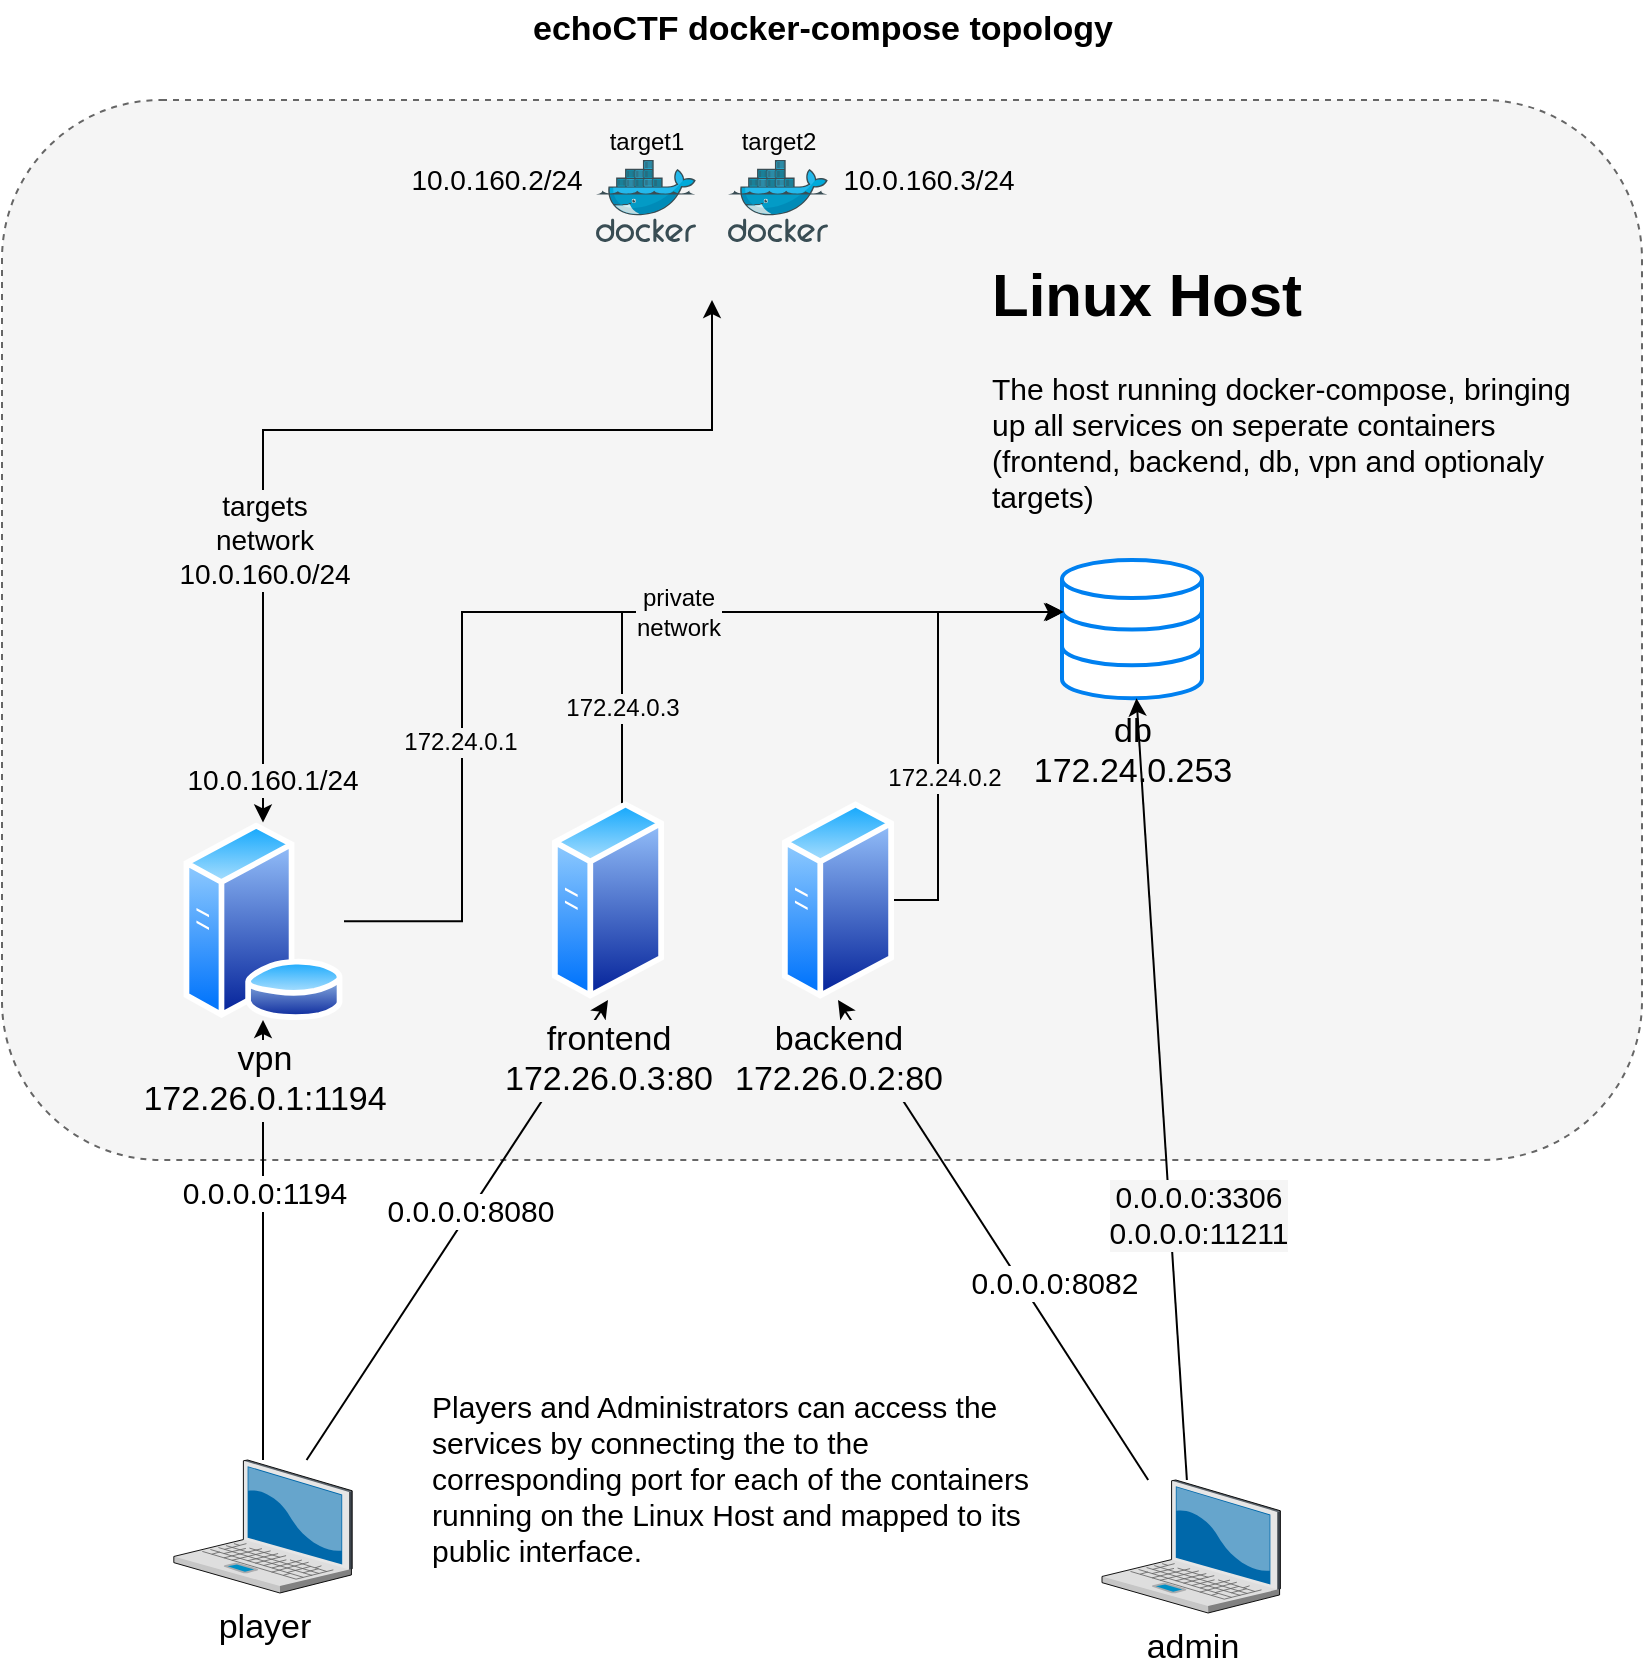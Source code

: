 <mxfile version="12.5.3" type="device" pages="8"><diagram id="QJxwK_YOtB0EDe6tvRdg" name="docker-compose all in one"><mxGraphModel dx="1422" dy="828" grid="1" gridSize="10" guides="1" tooltips="1" connect="1" arrows="1" fold="1" page="1" pageScale="1" pageWidth="1169" pageHeight="827" math="0" shadow="0"><root><mxCell id="0"/><mxCell id="1" parent="0"/><mxCell id="WU1egJjeYL_LZakX-olH-1" value="" style="rounded=1;whiteSpace=wrap;html=1;fontSize=15;dashed=1;fillColor=#f5f5f5;strokeColor=#666666;fontColor=#333333;" parent="1" vertex="1"><mxGeometry x="100" y="160" width="820" height="530" as="geometry"/></mxCell><mxCell id="g-Zb3-yua83nro_P0sre-1" value="" style="endArrow=classic;html=1;entryX=0.5;entryY=1;entryDx=0;entryDy=0;" parent="1" source="g-Zb3-yua83nro_P0sre-12" target="g-Zb3-yua83nro_P0sre-6" edge="1"><mxGeometry width="50" height="50" relative="1" as="geometry"><mxPoint x="370" y="1000.7" as="sourcePoint"/><mxPoint x="413.718" y="690.003" as="targetPoint"/></mxGeometry></mxCell><mxCell id="OKHwvDX1bFKNCloqGlZ1-5" value="0.0.0.0:8080" style="text;html=1;align=center;verticalAlign=middle;resizable=0;points=[];labelBackgroundColor=#ffffff;fontSize=15;fontColor=#000000;" parent="g-Zb3-yua83nro_P0sre-1" vertex="1" connectable="0"><mxGeometry x="0.089" y="1" relative="1" as="geometry"><mxPoint as="offset"/></mxGeometry></mxCell><mxCell id="g-Zb3-yua83nro_P0sre-2" value="" style="endArrow=classic;html=1;entryX=0.5;entryY=1;entryDx=0;entryDy=0;" parent="1" source="g-Zb3-yua83nro_P0sre-12" target="g-Zb3-yua83nro_P0sre-16" edge="1"><mxGeometry width="50" height="50" relative="1" as="geometry"><mxPoint x="290" y="770" as="sourcePoint"/><mxPoint x="230" y="880" as="targetPoint"/></mxGeometry></mxCell><mxCell id="OKHwvDX1bFKNCloqGlZ1-6" value="0.0.0.0:1194" style="text;html=1;align=center;verticalAlign=middle;resizable=0;points=[];labelBackgroundColor=#ffffff;fontSize=15;fontColor=#000000;" parent="g-Zb3-yua83nro_P0sre-2" vertex="1" connectable="0"><mxGeometry x="0.218" relative="1" as="geometry"><mxPoint as="offset"/></mxGeometry></mxCell><mxCell id="g-Zb3-yua83nro_P0sre-3" value="echoCTF docker-compose topology" style="text;html=1;align=center;verticalAlign=middle;resizable=0;points=[];autosize=1;fontSize=17;fontStyle=1" parent="1" vertex="1"><mxGeometry x="355" y="110" width="310" height="30" as="geometry"/></mxCell><mxCell id="g-Zb3-yua83nro_P0sre-4" style="edgeStyle=orthogonalEdgeStyle;rounded=0;orthogonalLoop=1;jettySize=auto;html=1;entryX=0.014;entryY=0.376;entryDx=0;entryDy=0;entryPerimeter=0;" parent="1" source="g-Zb3-yua83nro_P0sre-6" target="g-Zb3-yua83nro_P0sre-10" edge="1"><mxGeometry relative="1" as="geometry"><Array as="points"><mxPoint x="410" y="416"/></Array></mxGeometry></mxCell><mxCell id="g-Zb3-yua83nro_P0sre-5" value="172.24.0.3" style="text;html=1;align=center;verticalAlign=middle;resizable=0;points=[];labelBackgroundColor=#F5F5F5;" parent="g-Zb3-yua83nro_P0sre-4" vertex="1" connectable="0"><mxGeometry x="-0.893" y="-2" relative="1" as="geometry"><mxPoint x="-2" y="-30.49" as="offset"/></mxGeometry></mxCell><mxCell id="g-Zb3-yua83nro_P0sre-6" value="frontend&lt;br&gt;172.26.0.3:80" style="aspect=fixed;perimeter=ellipsePerimeter;html=1;align=center;shadow=0;dashed=0;spacingTop=3;image;image=img/lib/active_directory/generic_server.svg;fontSize=17;labelBackgroundColor=#F5F5F5;" parent="1" vertex="1"><mxGeometry x="375" y="510" width="56" height="100" as="geometry"/></mxCell><mxCell id="g-Zb3-yua83nro_P0sre-7" style="edgeStyle=orthogonalEdgeStyle;rounded=0;orthogonalLoop=1;jettySize=auto;html=1;entryX=0;entryY=0.376;entryDx=0;entryDy=0;entryPerimeter=0;" parent="1" source="g-Zb3-yua83nro_P0sre-9" target="g-Zb3-yua83nro_P0sre-10" edge="1"><mxGeometry relative="1" as="geometry"><Array as="points"><mxPoint x="568" y="416"/></Array></mxGeometry></mxCell><mxCell id="g-Zb3-yua83nro_P0sre-8" value="172.24.0.2" style="text;html=1;align=center;verticalAlign=middle;resizable=0;points=[];labelBackgroundColor=#F5F5F5;" parent="g-Zb3-yua83nro_P0sre-7" vertex="1" connectable="0"><mxGeometry x="-0.81" y="1" relative="1" as="geometry"><mxPoint x="3" y="-60" as="offset"/></mxGeometry></mxCell><mxCell id="g-Zb3-yua83nro_P0sre-10" value="db&lt;br&gt;172.24.0.253" style="html=1;verticalLabelPosition=bottom;align=center;labelBackgroundColor=#f5f5f5;verticalAlign=top;strokeWidth=2;strokeColor=#0080F0;shadow=0;dashed=0;shape=mxgraph.ios7.icons.data;fontSize=17;" parent="1" vertex="1"><mxGeometry x="630" y="390" width="70" height="69.1" as="geometry"/></mxCell><mxCell id="g-Zb3-yua83nro_P0sre-11" style="edgeStyle=orthogonalEdgeStyle;rounded=0;orthogonalLoop=1;jettySize=auto;html=1;startArrow=classic;startFill=1;fontSize=17;" parent="1" source="g-Zb3-yua83nro_P0sre-16" edge="1"><mxGeometry relative="1" as="geometry"><Array as="points"><mxPoint x="231" y="325"/></Array><mxPoint x="455" y="260" as="targetPoint"/></mxGeometry></mxCell><mxCell id="g-Zb3-yua83nro_P0sre-12" value="player" style="verticalLabelPosition=bottom;aspect=fixed;html=1;verticalAlign=top;strokeColor=none;align=center;outlineConnect=0;shape=mxgraph.citrix.laptop_2;fontSize=17;" parent="1" vertex="1"><mxGeometry x="185.91" y="840" width="89.18" height="66.5" as="geometry"/></mxCell><mxCell id="g-Zb3-yua83nro_P0sre-13" style="edgeStyle=orthogonalEdgeStyle;rounded=0;orthogonalLoop=1;jettySize=auto;html=1;exitX=1;exitY=0.5;exitDx=0;exitDy=0;entryX=0.014;entryY=0.376;entryDx=0;entryDy=0;entryPerimeter=0;" parent="1" source="g-Zb3-yua83nro_P0sre-16" target="g-Zb3-yua83nro_P0sre-10" edge="1"><mxGeometry relative="1" as="geometry"><Array as="points"><mxPoint x="330" y="571"/><mxPoint x="330" y="416"/></Array></mxGeometry></mxCell><mxCell id="g-Zb3-yua83nro_P0sre-14" value="172.24.0.1" style="text;html=1;align=center;verticalAlign=middle;resizable=0;points=[];labelBackgroundColor=#F5F5F5;" parent="g-Zb3-yua83nro_P0sre-13" vertex="1" connectable="0"><mxGeometry x="-0.421" y="1" relative="1" as="geometry"><mxPoint as="offset"/></mxGeometry></mxCell><mxCell id="g-Zb3-yua83nro_P0sre-15" value="private &lt;br&gt;network" style="text;html=1;align=center;verticalAlign=middle;resizable=0;points=[];labelBackgroundColor=#F5F5F5;" parent="g-Zb3-yua83nro_P0sre-13" vertex="1" connectable="0"><mxGeometry x="0.247" relative="1" as="geometry"><mxPoint as="offset"/></mxGeometry></mxCell><mxCell id="g-Zb3-yua83nro_P0sre-16" value="vpn&lt;br&gt;172.26.0.1:1194" style="aspect=fixed;perimeter=ellipsePerimeter;html=1;align=center;shadow=0;dashed=0;spacingTop=3;image;image=img/lib/active_directory/database_server.svg;fontSize=17;labelBackgroundColor=#F5F5F5;" parent="1" vertex="1"><mxGeometry x="190" y="521.22" width="81" height="98.78" as="geometry"/></mxCell><mxCell id="g-Zb3-yua83nro_P0sre-17" value="target1" style="aspect=fixed;html=1;points=[];align=center;image;fontSize=12;image=img/lib/mscae/Docker.svg;labelPosition=center;verticalLabelPosition=top;verticalAlign=bottom;labelBackgroundColor=#F5F5F5;" parent="1" vertex="1"><mxGeometry x="397" y="190" width="50" height="41" as="geometry"/></mxCell><mxCell id="g-Zb3-yua83nro_P0sre-18" value="target2" style="aspect=fixed;html=1;points=[];align=center;image;fontSize=12;image=img/lib/mscae/Docker.svg;labelPosition=center;verticalLabelPosition=top;verticalAlign=bottom;labelBackgroundColor=#F5F5F5;" parent="1" vertex="1"><mxGeometry x="463" y="190" width="50" height="41" as="geometry"/></mxCell><mxCell id="g-Zb3-yua83nro_P0sre-19" value="10.0.160.1/24" style="text;html=1;align=center;verticalAlign=middle;resizable=0;points=[];autosize=1;fontColor=#000000;labelBackgroundColor=#F5F5F5;fontSize=14;" parent="1" vertex="1"><mxGeometry x="185" y="490" width="100" height="20" as="geometry"/></mxCell><mxCell id="g-Zb3-yua83nro_P0sre-20" value="10.0.160.3/24" style="text;html=1;align=center;verticalAlign=middle;resizable=0;points=[];autosize=1;fontColor=#000000;labelBackgroundColor=#F5F5F5;fontSize=14;" parent="1" vertex="1"><mxGeometry x="513" y="190" width="100" height="20" as="geometry"/></mxCell><mxCell id="g-Zb3-yua83nro_P0sre-21" value="10.0.160.2/24" style="text;html=1;align=center;verticalAlign=middle;resizable=0;points=[];autosize=1;fontColor=#000000;labelBackgroundColor=#F5F5F5;fontSize=14;" parent="1" vertex="1"><mxGeometry x="297" y="190" width="100" height="20" as="geometry"/></mxCell><mxCell id="g-Zb3-yua83nro_P0sre-22" value="targets&lt;br&gt;network&lt;br&gt;10.0.160.0/24" style="text;html=1;align=center;verticalAlign=middle;resizable=0;points=[];autosize=1;fontColor=#000000;labelBackgroundColor=#F5F5F5;fontSize=14;" parent="1" vertex="1"><mxGeometry x="180.5" y="350.0" width="100" height="60" as="geometry"/></mxCell><mxCell id="iqdO_MgJlx1T0f4HJSRV-1" value="&lt;h1&gt;Linux Host&lt;/h1&gt;&lt;p&gt;The host running docker-compose, bringing up all services on seperate containers (frontend, backend, db, vpn and optionaly targets)&lt;/p&gt;" style="text;html=1;strokeColor=none;fillColor=none;spacing=5;spacingTop=-20;whiteSpace=wrap;overflow=hidden;rounded=0;fontSize=15;" parent="1" vertex="1"><mxGeometry x="590" y="230" width="310" height="150" as="geometry"/></mxCell><mxCell id="OKHwvDX1bFKNCloqGlZ1-7" value="" style="endArrow=classic;html=1;strokeColor=#000000;strokeWidth=1;fontSize=15;fontColor=#000000;entryX=0.5;entryY=1;entryDx=0;entryDy=0;" parent="1" source="OKHwvDX1bFKNCloqGlZ1-10" target="g-Zb3-yua83nro_P0sre-9" edge="1"><mxGeometry width="50" height="50" relative="1" as="geometry"><mxPoint x="100" y="1010" as="sourcePoint"/><mxPoint x="150" y="960" as="targetPoint"/></mxGeometry></mxCell><mxCell id="OKHwvDX1bFKNCloqGlZ1-8" value="0.0.0.0:8082" style="text;html=1;align=center;verticalAlign=middle;resizable=0;points=[];labelBackgroundColor=#ffffff;fontSize=15;fontColor=#000000;" parent="OKHwvDX1bFKNCloqGlZ1-7" vertex="1" connectable="0"><mxGeometry x="-0.346" y="2" relative="1" as="geometry"><mxPoint x="4.68" y="-22.07" as="offset"/></mxGeometry></mxCell><mxCell id="OKHwvDX1bFKNCloqGlZ1-10" value="admin" style="verticalLabelPosition=bottom;aspect=fixed;html=1;verticalAlign=top;strokeColor=none;align=center;outlineConnect=0;shape=mxgraph.citrix.laptop_2;fontSize=17;" parent="1" vertex="1"><mxGeometry x="650" y="850" width="89.18" height="66.5" as="geometry"/></mxCell><mxCell id="g-Zb3-yua83nro_P0sre-9" value="backend&lt;br&gt;172.26.0.2:80" style="aspect=fixed;perimeter=ellipsePerimeter;html=1;align=center;shadow=0;dashed=0;spacingTop=3;image;image=img/lib/active_directory/generic_server.svg;fontSize=17;labelBackgroundColor=#F5F5F5;" parent="1" vertex="1"><mxGeometry x="490" y="510" width="56" height="100" as="geometry"/></mxCell><mxCell id="OKHwvDX1bFKNCloqGlZ1-11" value="" style="endArrow=classic;html=1;strokeColor=#000000;strokeWidth=1;fontSize=15;fontColor=#000000;" parent="1" source="OKHwvDX1bFKNCloqGlZ1-10" target="g-Zb3-yua83nro_P0sre-10" edge="1"><mxGeometry width="50" height="50" relative="1" as="geometry"><mxPoint x="533.788" y="860" as="sourcePoint"/><mxPoint x="528" y="620" as="targetPoint"/></mxGeometry></mxCell><mxCell id="OKHwvDX1bFKNCloqGlZ1-12" value="0.0.0.0:3306&lt;br&gt;0.0.0.0:11211" style="text;html=1;align=center;verticalAlign=middle;resizable=0;points=[];labelBackgroundColor=#F5F5F5;fontSize=15;fontColor=#000000;" parent="OKHwvDX1bFKNCloqGlZ1-11" vertex="1" connectable="0"><mxGeometry x="-0.346" y="2" relative="1" as="geometry"><mxPoint x="15.91" y="-5.41" as="offset"/></mxGeometry></mxCell><mxCell id="OKHwvDX1bFKNCloqGlZ1-13" value="&lt;p&gt;&lt;span style=&quot;font-size: 15px ; font-weight: normal&quot;&gt;Players and Administrators can access the services by connecting the to the corresponding port for each of the containers running on the Linux Host and mapped to its public interface.&lt;/span&gt;&lt;/p&gt;" style="text;html=1;strokeColor=none;fillColor=none;spacing=5;spacingTop=-20;whiteSpace=wrap;overflow=hidden;rounded=0;fontSize=15;" parent="1" vertex="1"><mxGeometry x="310" y="800" width="310" height="100" as="geometry"/></mxCell></root></mxGraphModel></diagram><diagram id="xybqAFW92h4PMb0n7tnK" name="docker compose novpn"><mxGraphModel dx="1422" dy="828" grid="1" gridSize="10" guides="1" tooltips="1" connect="1" arrows="1" fold="1" page="1" pageScale="1" pageWidth="1169" pageHeight="827" math="0" shadow="0"><root><mxCell id="DtnHoTxo4XVdGEaA5U-r-0"/><mxCell id="DtnHoTxo4XVdGEaA5U-r-1" parent="DtnHoTxo4XVdGEaA5U-r-0"/><mxCell id="8KhjJNYoI_0oc5LxvwYv-0" value="" style="rounded=1;whiteSpace=wrap;html=1;fontSize=15;dashed=1;fillColor=#f5f5f5;strokeColor=#666666;fontColor=#333333;" parent="DtnHoTxo4XVdGEaA5U-r-1" vertex="1"><mxGeometry x="348" y="340" width="582" height="340" as="geometry"/></mxCell><mxCell id="DtnHoTxo4XVdGEaA5U-r-2" value="" style="endArrow=classic;html=1;entryX=0.5;entryY=1;entryDx=0;entryDy=0;" parent="DtnHoTxo4XVdGEaA5U-r-1" source="DtnHoTxo4XVdGEaA5U-r-13" target="DtnHoTxo4XVdGEaA5U-r-7" edge="1"><mxGeometry width="50" height="50" relative="1" as="geometry"><mxPoint x="370" y="1000.7" as="sourcePoint"/><mxPoint x="413.718" y="690.003" as="targetPoint"/></mxGeometry></mxCell><mxCell id="2GD-tHWqdasJ9vFlzrOs-0" value="0.0.0.0:8080" style="text;html=1;align=center;verticalAlign=middle;resizable=0;points=[];labelBackgroundColor=#ffffff;fontSize=14;fontColor=#000000;" parent="DtnHoTxo4XVdGEaA5U-r-2" vertex="1" connectable="0"><mxGeometry x="-0.2" relative="1" as="geometry"><mxPoint as="offset"/></mxGeometry></mxCell><mxCell id="DtnHoTxo4XVdGEaA5U-r-4" value="echoCTF docker-compose-novpn topology" style="text;html=1;align=center;verticalAlign=middle;resizable=0;points=[];autosize=1;fontSize=17;fontStyle=1" parent="DtnHoTxo4XVdGEaA5U-r-1" vertex="1"><mxGeometry x="450" y="280" width="360" height="30" as="geometry"/></mxCell><mxCell id="DtnHoTxo4XVdGEaA5U-r-5" style="edgeStyle=orthogonalEdgeStyle;rounded=0;orthogonalLoop=1;jettySize=auto;html=1;entryX=0.014;entryY=0.376;entryDx=0;entryDy=0;entryPerimeter=0;" parent="DtnHoTxo4XVdGEaA5U-r-1" source="DtnHoTxo4XVdGEaA5U-r-7" target="DtnHoTxo4XVdGEaA5U-r-11" edge="1"><mxGeometry relative="1" as="geometry"><Array as="points"><mxPoint x="410" y="416"/></Array></mxGeometry></mxCell><mxCell id="DtnHoTxo4XVdGEaA5U-r-6" value="172.24.0.3" style="text;html=1;align=center;verticalAlign=middle;resizable=0;points=[];labelBackgroundColor=#F5F5F5;" parent="DtnHoTxo4XVdGEaA5U-r-5" vertex="1" connectable="0"><mxGeometry x="-0.893" y="-2" relative="1" as="geometry"><mxPoint x="-2" y="-30.49" as="offset"/></mxGeometry></mxCell><mxCell id="NQewZOTqPFzwxNvTTOOx-0" value="private&lt;br&gt;network&lt;br&gt;172.24.0.0/25" style="text;html=1;align=center;verticalAlign=middle;resizable=0;points=[];labelBackgroundColor=#F5F5F5;fontSize=15;fontColor=#000000;" parent="DtnHoTxo4XVdGEaA5U-r-5" vertex="1" connectable="0"><mxGeometry x="-0.409" y="-52" relative="1" as="geometry"><mxPoint x="28" y="-4.09" as="offset"/></mxGeometry></mxCell><mxCell id="DtnHoTxo4XVdGEaA5U-r-7" value="frontend&lt;br&gt;172.26.0.3" style="aspect=fixed;perimeter=ellipsePerimeter;html=1;align=center;shadow=0;dashed=0;spacingTop=3;image;image=img/lib/active_directory/generic_server.svg;fontSize=17;labelBackgroundColor=#F5F5F5;" parent="DtnHoTxo4XVdGEaA5U-r-1" vertex="1"><mxGeometry x="375" y="510" width="56" height="100" as="geometry"/></mxCell><mxCell id="DtnHoTxo4XVdGEaA5U-r-8" style="edgeStyle=orthogonalEdgeStyle;rounded=0;orthogonalLoop=1;jettySize=auto;html=1;entryX=0;entryY=0.376;entryDx=0;entryDy=0;entryPerimeter=0;" parent="DtnHoTxo4XVdGEaA5U-r-1" source="DtnHoTxo4XVdGEaA5U-r-10" target="DtnHoTxo4XVdGEaA5U-r-11" edge="1"><mxGeometry relative="1" as="geometry"><Array as="points"><mxPoint x="568" y="416"/></Array></mxGeometry></mxCell><mxCell id="DtnHoTxo4XVdGEaA5U-r-9" value="172.24.0.2" style="text;html=1;align=center;verticalAlign=middle;resizable=0;points=[];labelBackgroundColor=#F5F5F5;" parent="DtnHoTxo4XVdGEaA5U-r-8" vertex="1" connectable="0"><mxGeometry x="-0.81" y="1" relative="1" as="geometry"><mxPoint x="1" y="-28" as="offset"/></mxGeometry></mxCell><mxCell id="DtnHoTxo4XVdGEaA5U-r-10" value="backend&lt;br&gt;172.26.0.2" style="aspect=fixed;perimeter=ellipsePerimeter;html=1;align=center;shadow=0;dashed=0;spacingTop=3;image;image=img/lib/active_directory/generic_server.svg;fontSize=17;labelBackgroundColor=#F5F5F5;" parent="DtnHoTxo4XVdGEaA5U-r-1" vertex="1"><mxGeometry x="470" y="510" width="56" height="100" as="geometry"/></mxCell><mxCell id="DtnHoTxo4XVdGEaA5U-r-11" value="db&lt;br&gt;172.24.0.253" style="html=1;verticalLabelPosition=bottom;align=center;labelBackgroundColor=#F5F5F5;verticalAlign=top;strokeWidth=2;strokeColor=#0080F0;shadow=0;dashed=0;shape=mxgraph.ios7.icons.data;fontSize=17;" parent="DtnHoTxo4XVdGEaA5U-r-1" vertex="1"><mxGeometry x="630" y="390" width="70" height="69.1" as="geometry"/></mxCell><mxCell id="DtnHoTxo4XVdGEaA5U-r-13" value="Player" style="verticalLabelPosition=bottom;aspect=fixed;html=1;verticalAlign=top;strokeColor=none;align=center;outlineConnect=0;shape=mxgraph.citrix.laptop_2;fontSize=17;" parent="DtnHoTxo4XVdGEaA5U-r-1" vertex="1"><mxGeometry x="380.82" y="750" width="89.18" height="66.5" as="geometry"/></mxCell><mxCell id="3EWMCm-7bbsY9JlzZsUJ-0" value="&lt;h1&gt;Linux Host&lt;/h1&gt;&lt;p&gt;The host running docker-compose, bringing up only frontend, backend and db containers and only the `private` and `public` networks.&lt;/p&gt;" style="text;html=1;strokeColor=none;fillColor=none;spacing=5;spacingTop=-20;whiteSpace=wrap;overflow=hidden;rounded=0;fontSize=15;" parent="DtnHoTxo4XVdGEaA5U-r-1" vertex="1"><mxGeometry x="610" y="530" width="310" height="150" as="geometry"/></mxCell></root></mxGraphModel></diagram><diagram name="docker-compose seperate vpn link" id="YBPX7wsuQAz1Lf4MWGJS"><mxGraphModel dx="1422" dy="1655" grid="1" gridSize="10" guides="1" tooltips="1" connect="1" arrows="1" fold="1" page="1" pageScale="1" pageWidth="1169" pageHeight="827" math="0" shadow="0"><root><mxCell id="-eJ91-o0Fe5tBIgWFIBD-0"/><mxCell id="-eJ91-o0Fe5tBIgWFIBD-1" parent="-eJ91-o0Fe5tBIgWFIBD-0"/><mxCell id="-eJ91-o0Fe5tBIgWFIBD-2" value="" style="rounded=1;whiteSpace=wrap;html=1;fontSize=15;dashed=1;fillColor=#f5f5f5;strokeColor=#666666;fontColor=#333333;" parent="-eJ91-o0Fe5tBIgWFIBD-1" vertex="1"><mxGeometry x="444.95" y="490" width="582" height="340" as="geometry"/></mxCell><mxCell id="-eJ91-o0Fe5tBIgWFIBD-3" value="" style="endArrow=classic;html=1;entryX=0;entryY=0.5;entryDx=0;entryDy=0;" parent="-eJ91-o0Fe5tBIgWFIBD-1" source="-eJ91-o0Fe5tBIgWFIBD-15" target="-eJ91-o0Fe5tBIgWFIBD-8" edge="1"><mxGeometry width="50" height="50" relative="1" as="geometry"><mxPoint x="370" y="1000.7" as="sourcePoint"/><mxPoint x="413.718" y="690.003" as="targetPoint"/></mxGeometry></mxCell><mxCell id="4WiKPNH7xdgCBsIgLe1M-0" value="0.0.0.0:8080" style="text;html=1;align=center;verticalAlign=middle;resizable=0;points=[];labelBackgroundColor=#ffffff;fontSize=14;fontColor=#000000;" parent="-eJ91-o0Fe5tBIgWFIBD-3" vertex="1" connectable="0"><mxGeometry x="-0.15" y="2" relative="1" as="geometry"><mxPoint as="offset"/></mxGeometry></mxCell><mxCell id="-eJ91-o0Fe5tBIgWFIBD-4" value="" style="endArrow=classic;html=1;entryX=0.5;entryY=1;entryDx=0;entryDy=0;" parent="-eJ91-o0Fe5tBIgWFIBD-1" target="-eJ91-o0Fe5tBIgWFIBD-19" edge="1"><mxGeometry width="50" height="50" relative="1" as="geometry"><mxPoint x="290" y="770" as="sourcePoint"/><mxPoint x="230" y="880" as="targetPoint"/></mxGeometry></mxCell><mxCell id="-eJ91-o0Fe5tBIgWFIBD-5" value="echoCTF docker-compose-novpn topology" style="text;html=1;align=center;verticalAlign=middle;resizable=0;points=[];autosize=1;fontSize=17;fontStyle=1" parent="-eJ91-o0Fe5tBIgWFIBD-1" vertex="1"><mxGeometry x="270" y="-10" width="360" height="30" as="geometry"/></mxCell><mxCell id="-eJ91-o0Fe5tBIgWFIBD-6" style="edgeStyle=orthogonalEdgeStyle;rounded=0;orthogonalLoop=1;jettySize=auto;html=1;entryX=0.014;entryY=0.376;entryDx=0;entryDy=0;entryPerimeter=0;" parent="-eJ91-o0Fe5tBIgWFIBD-1" source="-eJ91-o0Fe5tBIgWFIBD-8" target="-eJ91-o0Fe5tBIgWFIBD-12" edge="1"><mxGeometry relative="1" as="geometry"><Array as="points"><mxPoint x="506.95" y="566"/></Array></mxGeometry></mxCell><mxCell id="-eJ91-o0Fe5tBIgWFIBD-7" value="172.24.0.3" style="text;html=1;align=center;verticalAlign=middle;resizable=0;points=[];labelBackgroundColor=#ffffff;" parent="-eJ91-o0Fe5tBIgWFIBD-6" vertex="1" connectable="0"><mxGeometry x="-0.893" y="-2" relative="1" as="geometry"><mxPoint x="-2" y="-30.49" as="offset"/></mxGeometry></mxCell><mxCell id="P5Q8E-EFVJFT_wxa49Ix-1" value="private&lt;br&gt;network" style="text;html=1;align=center;verticalAlign=middle;resizable=0;points=[];labelBackgroundColor=#F5F5F5;fontSize=15;fontColor=#000000;" parent="-eJ91-o0Fe5tBIgWFIBD-6" vertex="1" connectable="0"><mxGeometry x="-0.402" y="-60" relative="1" as="geometry"><mxPoint as="offset"/></mxGeometry></mxCell><mxCell id="-eJ91-o0Fe5tBIgWFIBD-8" value="frontend&lt;br&gt;172.26.0.3" style="aspect=fixed;perimeter=ellipsePerimeter;html=1;align=center;shadow=0;dashed=0;spacingTop=3;image;image=img/lib/active_directory/generic_server.svg;fontSize=17;" parent="-eJ91-o0Fe5tBIgWFIBD-1" vertex="1"><mxGeometry x="471.95" y="660" width="56" height="100" as="geometry"/></mxCell><mxCell id="-eJ91-o0Fe5tBIgWFIBD-9" style="edgeStyle=orthogonalEdgeStyle;rounded=0;orthogonalLoop=1;jettySize=auto;html=1;entryX=0;entryY=0.376;entryDx=0;entryDy=0;entryPerimeter=0;" parent="-eJ91-o0Fe5tBIgWFIBD-1" source="-eJ91-o0Fe5tBIgWFIBD-11" target="-eJ91-o0Fe5tBIgWFIBD-12" edge="1"><mxGeometry relative="1" as="geometry"><Array as="points"><mxPoint x="664.95" y="566"/></Array></mxGeometry></mxCell><mxCell id="-eJ91-o0Fe5tBIgWFIBD-10" value="172.24.0.2" style="text;html=1;align=center;verticalAlign=middle;resizable=0;points=[];labelBackgroundColor=#ffffff;" parent="-eJ91-o0Fe5tBIgWFIBD-9" vertex="1" connectable="0"><mxGeometry x="-0.81" y="1" relative="1" as="geometry"><mxPoint x="1" y="-28" as="offset"/></mxGeometry></mxCell><mxCell id="-eJ91-o0Fe5tBIgWFIBD-11" value="backend&lt;br&gt;172.26.0.2" style="aspect=fixed;perimeter=ellipsePerimeter;html=1;align=center;shadow=0;dashed=0;spacingTop=3;image;image=img/lib/active_directory/generic_server.svg;fontSize=17;" parent="-eJ91-o0Fe5tBIgWFIBD-1" vertex="1"><mxGeometry x="566.95" y="660" width="56" height="100" as="geometry"/></mxCell><mxCell id="-eJ91-o0Fe5tBIgWFIBD-12" value="db&lt;br&gt;172.24.0.253" style="html=1;verticalLabelPosition=bottom;align=center;labelBackgroundColor=#ffffff;verticalAlign=top;strokeWidth=2;strokeColor=#0080F0;shadow=0;dashed=0;shape=mxgraph.ios7.icons.data;fontSize=17;" parent="-eJ91-o0Fe5tBIgWFIBD-1" vertex="1"><mxGeometry x="726.95" y="540" width="70" height="69.1" as="geometry"/></mxCell><mxCell id="-eJ91-o0Fe5tBIgWFIBD-13" style="edgeStyle=orthogonalEdgeStyle;rounded=0;orthogonalLoop=1;jettySize=auto;html=1;startArrow=none;startFill=0;fontSize=17;endArrow=none;endFill=0;" parent="-eJ91-o0Fe5tBIgWFIBD-1" source="-eJ91-o0Fe5tBIgWFIBD-19" target="-eJ91-o0Fe5tBIgWFIBD-28" edge="1"><mxGeometry relative="1" as="geometry"><Array as="points"><mxPoint x="231" y="380"/><mxPoint x="230" y="170"/></Array><mxPoint x="455" y="260" as="targetPoint"/></mxGeometry></mxCell><mxCell id="-eJ91-o0Fe5tBIgWFIBD-14" value="10.0.160.254" style="text;html=1;align=center;verticalAlign=middle;resizable=0;points=[];labelBackgroundColor=#ffffff;fontSize=15;fontColor=#000000;" parent="-eJ91-o0Fe5tBIgWFIBD-13" vertex="1" connectable="0"><mxGeometry x="0.785" y="-1" relative="1" as="geometry"><mxPoint as="offset"/></mxGeometry></mxCell><mxCell id="-eJ91-o0Fe5tBIgWFIBD-15" value="Player" style="verticalLabelPosition=bottom;aspect=fixed;html=1;verticalAlign=top;strokeColor=none;align=center;outlineConnect=0;shape=mxgraph.citrix.laptop_2;fontSize=17;" parent="-eJ91-o0Fe5tBIgWFIBD-1" vertex="1"><mxGeometry x="240" y="770" width="89.18" height="66.5" as="geometry"/></mxCell><mxCell id="4WiKPNH7xdgCBsIgLe1M-1" style="edgeStyle=orthogonalEdgeStyle;rounded=0;orthogonalLoop=1;jettySize=auto;html=1;entryX=0.501;entryY=0.014;entryDx=0;entryDy=0;entryPerimeter=0;startArrow=none;startFill=0;startSize=6;endArrow=classic;endFill=1;endSize=6;strokeColor=#000000;strokeWidth=1;fontSize=14;fontColor=#000000;exitX=1;exitY=0.5;exitDx=0;exitDy=0;dashed=1;" parent="-eJ91-o0Fe5tBIgWFIBD-1" source="-eJ91-o0Fe5tBIgWFIBD-19" target="-eJ91-o0Fe5tBIgWFIBD-12" edge="1"><mxGeometry relative="1" as="geometry"><Array as="points"><mxPoint x="340" y="571"/><mxPoint x="340" y="450"/><mxPoint x="762" y="450"/></Array></mxGeometry></mxCell><mxCell id="4WiKPNH7xdgCBsIgLe1M-2" value="0.0.0.0:3306&lt;br&gt;0.0.0.0:11211" style="text;html=1;align=center;verticalAlign=middle;resizable=0;points=[];labelBackgroundColor=#ffffff;fontSize=14;fontColor=#000000;" parent="4WiKPNH7xdgCBsIgLe1M-1" vertex="1" connectable="0"><mxGeometry x="0.798" y="-2" relative="1" as="geometry"><mxPoint as="offset"/></mxGeometry></mxCell><mxCell id="-eJ91-o0Fe5tBIgWFIBD-19" value="vpn&lt;br&gt;0.0.0.0:1194" style="aspect=fixed;perimeter=ellipsePerimeter;html=1;align=center;shadow=0;dashed=0;spacingTop=3;image;image=img/lib/active_directory/database_server.svg;fontSize=17;" parent="-eJ91-o0Fe5tBIgWFIBD-1" vertex="1"><mxGeometry x="190" y="521.22" width="81" height="98.78" as="geometry"/></mxCell><mxCell id="-eJ91-o0Fe5tBIgWFIBD-20" value="target1" style="aspect=fixed;html=1;points=[];align=center;image;fontSize=12;image=img/lib/mscae/Docker.svg;labelPosition=center;verticalLabelPosition=top;verticalAlign=bottom;" parent="-eJ91-o0Fe5tBIgWFIBD-1" vertex="1"><mxGeometry x="392" y="50" width="50" height="41" as="geometry"/></mxCell><mxCell id="-eJ91-o0Fe5tBIgWFIBD-21" value="target2" style="aspect=fixed;html=1;points=[];align=center;image;fontSize=12;image=img/lib/mscae/Docker.svg;labelPosition=center;verticalLabelPosition=top;verticalAlign=bottom;" parent="-eJ91-o0Fe5tBIgWFIBD-1" vertex="1"><mxGeometry x="458" y="50" width="50" height="41" as="geometry"/></mxCell><mxCell id="-eJ91-o0Fe5tBIgWFIBD-22" value="10.0.160.1/24" style="text;html=1;align=center;verticalAlign=middle;resizable=0;points=[];autosize=1;fontColor=#000000;labelBackgroundColor=#ffffff;fontSize=14;" parent="-eJ91-o0Fe5tBIgWFIBD-1" vertex="1"><mxGeometry x="185" y="490" width="100" height="20" as="geometry"/></mxCell><mxCell id="-eJ91-o0Fe5tBIgWFIBD-23" value="10.0.160.3/24" style="text;html=1;align=center;verticalAlign=middle;resizable=0;points=[];autosize=1;fontColor=#000000;labelBackgroundColor=#ffffff;fontSize=14;" parent="-eJ91-o0Fe5tBIgWFIBD-1" vertex="1"><mxGeometry x="508" y="50" width="100" height="20" as="geometry"/></mxCell><mxCell id="-eJ91-o0Fe5tBIgWFIBD-24" value="10.0.160.2/24" style="text;html=1;align=center;verticalAlign=middle;resizable=0;points=[];autosize=1;fontColor=#000000;labelBackgroundColor=#ffffff;fontSize=14;" parent="-eJ91-o0Fe5tBIgWFIBD-1" vertex="1"><mxGeometry x="292" y="50" width="100" height="20" as="geometry"/></mxCell><mxCell id="-eJ91-o0Fe5tBIgWFIBD-25" value="targets&lt;br&gt;network&lt;br&gt;10.0.160.0/24" style="text;html=1;align=center;verticalAlign=middle;resizable=0;points=[];autosize=1;fontColor=#000000;labelBackgroundColor=#ffffff;fontSize=14;" parent="-eJ91-o0Fe5tBIgWFIBD-1" vertex="1"><mxGeometry x="180.5" y="320.0" width="100" height="60" as="geometry"/></mxCell><mxCell id="-eJ91-o0Fe5tBIgWFIBD-26" value="&lt;h1&gt;Linux Host&lt;/h1&gt;&lt;p&gt;The host running docker-compose, bringing up frontend, backend and db containers.&lt;/p&gt;" style="text;html=1;strokeColor=none;fillColor=none;spacing=5;spacingTop=-20;whiteSpace=wrap;overflow=hidden;rounded=0;fontSize=15;" parent="-eJ91-o0Fe5tBIgWFIBD-1" vertex="1"><mxGeometry x="726.95" y="690" width="260" height="120" as="geometry"/></mxCell><mxCell id="-eJ91-o0Fe5tBIgWFIBD-27" style="edgeStyle=orthogonalEdgeStyle;rounded=0;orthogonalLoop=1;jettySize=auto;html=1;startArrow=none;startFill=0;startSize=6;endArrow=none;endFill=0;endSize=6;strokeColor=#000000;strokeWidth=1;fontSize=15;fontColor=#000000;" parent="-eJ91-o0Fe5tBIgWFIBD-1" source="-eJ91-o0Fe5tBIgWFIBD-28" edge="1"><mxGeometry relative="1" as="geometry"><mxPoint x="450" y="110" as="targetPoint"/></mxGeometry></mxCell><mxCell id="-eJ91-o0Fe5tBIgWFIBD-28" value="dockerd160" style="aspect=fixed;perimeter=ellipsePerimeter;html=1;align=center;shadow=0;dashed=0;spacingTop=3;image;image=img/lib/active_directory/generic_server.svg;fontSize=17;" parent="-eJ91-o0Fe5tBIgWFIBD-1" vertex="1"><mxGeometry x="402" y="150" width="56" height="100" as="geometry"/></mxCell><mxCell id="4WiKPNH7xdgCBsIgLe1M-3" value="&lt;p&gt;&lt;span style=&quot;font-size: 15px ; font-weight: normal&quot;&gt;vpn host communicates with db (0.0.0.0:3306) and memcached (0.0.0.0:11211) through mapped ports on the public interface of the host&lt;/span&gt;&lt;/p&gt;" style="text;html=1;strokeColor=none;fillColor=#ffffff;spacing=5;spacingTop=-20;whiteSpace=wrap;overflow=hidden;rounded=0;fontSize=15;" parent="-eJ91-o0Fe5tBIgWFIBD-1" vertex="1"><mxGeometry x="420" y="380" width="220" height="100" as="geometry"/></mxCell></root></mxGraphModel></diagram><diagram name="docker-compose-novpn-macvlan-vpn" id="-t11koktzFqGk36wVwnF"><mxGraphModel dx="1422" dy="828" grid="1" gridSize="10" guides="1" tooltips="1" connect="1" arrows="1" fold="1" page="1" pageScale="1" pageWidth="1169" pageHeight="827" math="0" shadow="0"><root><mxCell id="1Zqm8w561-gkvEPErLUJ-0"/><mxCell id="1Zqm8w561-gkvEPErLUJ-1" parent="1Zqm8w561-gkvEPErLUJ-0"/><mxCell id="J_C7q2eZretY4Z1oRk45-0" value="" style="rounded=0;whiteSpace=wrap;html=1;fontFamily=Courier New;fontSize=15;" vertex="1" parent="1Zqm8w561-gkvEPErLUJ-1"><mxGeometry x="160" y="60" width="790" height="820" as="geometry"/></mxCell><mxCell id="1Zqm8w561-gkvEPErLUJ-2" value="" style="rounded=1;whiteSpace=wrap;html=1;fontSize=15;dashed=1;fillColor=#f5f5f5;strokeColor=#666666;fontColor=#333333;" parent="1Zqm8w561-gkvEPErLUJ-1" vertex="1"><mxGeometry x="379" y="350" width="552" height="340" as="geometry"/></mxCell><mxCell id="1Zqm8w561-gkvEPErLUJ-3" value="" style="endArrow=classic;html=1;entryX=0.5;entryY=1;entryDx=0;entryDy=0;" parent="1Zqm8w561-gkvEPErLUJ-1" source="1Zqm8w561-gkvEPErLUJ-16" target="1Zqm8w561-gkvEPErLUJ-9" edge="1"><mxGeometry width="50" height="50" relative="1" as="geometry"><mxPoint x="370" y="1000.7" as="sourcePoint"/><mxPoint x="413.718" y="690.003" as="targetPoint"/></mxGeometry></mxCell><mxCell id="1Zqm8w561-gkvEPErLUJ-29" value="0.0.0.0:8080" style="text;html=1;align=center;verticalAlign=middle;resizable=0;points=[];labelBackgroundColor=#ffffff;fontSize=15;fontColor=#000000;" parent="1Zqm8w561-gkvEPErLUJ-3" vertex="1" connectable="0"><mxGeometry x="0.132" y="-3" relative="1" as="geometry"><mxPoint as="offset"/></mxGeometry></mxCell><mxCell id="1Zqm8w561-gkvEPErLUJ-4" value="" style="endArrow=classic;html=1;entryX=0.5;entryY=1;entryDx=0;entryDy=0;" parent="1Zqm8w561-gkvEPErLUJ-1" target="1Zqm8w561-gkvEPErLUJ-17" edge="1"><mxGeometry width="50" height="50" relative="1" as="geometry"><mxPoint x="290" y="770" as="sourcePoint"/><mxPoint x="230" y="880" as="targetPoint"/></mxGeometry></mxCell><mxCell id="1Zqm8w561-gkvEPErLUJ-5" value="echoCTF docker-compose-novpn dedicated ethernet topology" style="text;html=1;align=center;verticalAlign=middle;resizable=0;points=[];autosize=1;fontSize=17;fontStyle=1" parent="1Zqm8w561-gkvEPErLUJ-1" vertex="1"><mxGeometry x="269" y="70" width="520" height="30" as="geometry"/></mxCell><mxCell id="1Zqm8w561-gkvEPErLUJ-9" value="frontend&lt;br style=&quot;font-size: 15px;&quot;&gt;172.26.0.3" style="aspect=fixed;perimeter=ellipsePerimeter;html=1;align=center;shadow=0;dashed=0;spacingTop=3;image;image=img/lib/active_directory/generic_server.svg;fontSize=15;labelBackgroundColor=#F5F5F5;" parent="1Zqm8w561-gkvEPErLUJ-1" vertex="1"><mxGeometry x="406" y="510" width="56" height="100" as="geometry"/></mxCell><mxCell id="1Zqm8w561-gkvEPErLUJ-10" style="edgeStyle=orthogonalEdgeStyle;rounded=0;orthogonalLoop=1;jettySize=auto;html=1;entryX=0;entryY=0.376;entryDx=0;entryDy=0;entryPerimeter=0;strokeColor=#FF0000;" parent="1Zqm8w561-gkvEPErLUJ-1" source="1Zqm8w561-gkvEPErLUJ-12" target="1Zqm8w561-gkvEPErLUJ-13" edge="1"><mxGeometry relative="1" as="geometry"><Array as="points"><mxPoint x="599" y="416"/></Array></mxGeometry></mxCell><mxCell id="1Zqm8w561-gkvEPErLUJ-11" value="172.24.0.2" style="text;html=1;align=center;verticalAlign=middle;resizable=0;points=[];labelBackgroundColor=#F5F5F5;" parent="1Zqm8w561-gkvEPErLUJ-10" vertex="1" connectable="0"><mxGeometry x="-0.81" y="1" relative="1" as="geometry"><mxPoint x="11" y="-9" as="offset"/></mxGeometry></mxCell><mxCell id="1Zqm8w561-gkvEPErLUJ-12" value="backend&lt;br style=&quot;font-size: 15px;&quot;&gt;172.26.0.2" style="aspect=fixed;perimeter=ellipsePerimeter;html=1;align=center;shadow=0;dashed=0;spacingTop=3;image;image=img/lib/active_directory/generic_server.svg;fontSize=15;labelBackgroundColor=#F5F5F5;" parent="1Zqm8w561-gkvEPErLUJ-1" vertex="1"><mxGeometry x="501" y="510" width="56" height="100" as="geometry"/></mxCell><mxCell id="1Zqm8w561-gkvEPErLUJ-13" value="db&lt;br style=&quot;font-size: 15px;&quot;&gt;172.24.0.253" style="html=1;verticalLabelPosition=bottom;align=center;labelBackgroundColor=#F5F5F5;verticalAlign=top;strokeWidth=2;strokeColor=#0080F0;shadow=0;dashed=0;shape=mxgraph.ios7.icons.data;fontSize=15;" parent="1Zqm8w561-gkvEPErLUJ-1" vertex="1"><mxGeometry x="661" y="390" width="70" height="69.1" as="geometry"/></mxCell><mxCell id="1Zqm8w561-gkvEPErLUJ-14" style="edgeStyle=orthogonalEdgeStyle;rounded=0;orthogonalLoop=1;jettySize=auto;html=1;startArrow=none;startFill=0;fontSize=17;endArrow=none;endFill=0;strokeColor=#00FF00;" parent="1Zqm8w561-gkvEPErLUJ-1" source="1Zqm8w561-gkvEPErLUJ-17" target="1Zqm8w561-gkvEPErLUJ-26" edge="1"><mxGeometry relative="1" as="geometry"><Array as="points"><mxPoint x="231" y="380"/><mxPoint x="230" y="380"/><mxPoint x="230" y="220"/></Array><mxPoint x="455" y="260" as="targetPoint"/></mxGeometry></mxCell><mxCell id="1Zqm8w561-gkvEPErLUJ-15" value="10.0.160.254" style="text;html=1;align=center;verticalAlign=middle;resizable=0;points=[];labelBackgroundColor=#ffffff;fontSize=13;fontColor=#000000;fontStyle=1;fontFamily=Courier New;" parent="1Zqm8w561-gkvEPErLUJ-14" vertex="1" connectable="0"><mxGeometry x="0.785" y="-1" relative="1" as="geometry"><mxPoint as="offset"/></mxGeometry></mxCell><mxCell id="1Zqm8w561-gkvEPErLUJ-16" value="Player" style="verticalLabelPosition=bottom;aspect=fixed;html=1;verticalAlign=top;strokeColor=none;align=center;outlineConnect=0;shape=mxgraph.citrix.laptop_2;fontSize=17;" parent="1Zqm8w561-gkvEPErLUJ-1" vertex="1"><mxGeometry x="240" y="770" width="89.18" height="66.5" as="geometry"/></mxCell><mxCell id="1Zqm8w561-gkvEPErLUJ-27" style="edgeStyle=orthogonalEdgeStyle;rounded=0;orthogonalLoop=1;jettySize=auto;html=1;entryX=-0.014;entryY=0.376;entryDx=0;entryDy=0;entryPerimeter=0;startArrow=none;startFill=0;startSize=6;endArrow=none;endFill=0;endSize=6;strokeColor=#FF0000;strokeWidth=1;fontSize=15;fontColor=#000000;" parent="1Zqm8w561-gkvEPErLUJ-1" source="1Zqm8w561-gkvEPErLUJ-17" target="1Zqm8w561-gkvEPErLUJ-13" edge="1"><mxGeometry relative="1" as="geometry"><Array as="points"><mxPoint x="330" y="571"/><mxPoint x="330" y="416"/></Array></mxGeometry></mxCell><mxCell id="1Zqm8w561-gkvEPErLUJ-28" value="em2: 172.24.0.1" style="text;html=1;align=center;verticalAlign=middle;resizable=0;points=[];labelBackgroundColor=#ffffff;fontSize=13;fontColor=#000000;fontFamily=Courier New;fontStyle=1" parent="1Zqm8w561-gkvEPErLUJ-27" vertex="1" connectable="0"><mxGeometry x="-0.938" relative="1" as="geometry"><mxPoint x="23" y="-0.39" as="offset"/></mxGeometry></mxCell><mxCell id="1Zqm8w561-gkvEPErLUJ-17" value="vpn&lt;br style=&quot;font-size: 15px;&quot;&gt;0.0.0.0:1194" style="aspect=fixed;perimeter=ellipsePerimeter;html=1;align=center;shadow=0;dashed=0;spacingTop=3;image;image=img/lib/active_directory/database_server.svg;fontSize=15;" parent="1Zqm8w561-gkvEPErLUJ-1" vertex="1"><mxGeometry x="190" y="521.22" width="81" height="98.78" as="geometry"/></mxCell><mxCell id="1Zqm8w561-gkvEPErLUJ-18" value="target1" style="aspect=fixed;html=1;points=[];align=center;image;fontSize=12;image=img/lib/mscae/Docker.svg;labelPosition=center;verticalLabelPosition=top;verticalAlign=bottom;" parent="1Zqm8w561-gkvEPErLUJ-1" vertex="1"><mxGeometry x="564" y="150" width="50" height="41" as="geometry"/></mxCell><mxCell id="1Zqm8w561-gkvEPErLUJ-19" value="target2" style="aspect=fixed;html=1;points=[];align=center;image;fontSize=12;image=img/lib/mscae/Docker.svg;labelPosition=center;verticalLabelPosition=top;verticalAlign=bottom;" parent="1Zqm8w561-gkvEPErLUJ-1" vertex="1"><mxGeometry x="564" y="240" width="50" height="41" as="geometry"/></mxCell><mxCell id="1Zqm8w561-gkvEPErLUJ-21" value="10.0.160.3/24" style="text;html=1;align=center;verticalAlign=middle;resizable=0;points=[];autosize=1;fontColor=#000000;labelBackgroundColor=#ffffff;fontSize=14;" parent="1Zqm8w561-gkvEPErLUJ-1" vertex="1"><mxGeometry x="614" y="240" width="100" height="20" as="geometry"/></mxCell><mxCell id="1Zqm8w561-gkvEPErLUJ-22" value="10.0.160.2/24" style="text;html=1;align=center;verticalAlign=middle;resizable=0;points=[];autosize=1;fontColor=#000000;labelBackgroundColor=#ffffff;fontSize=14;" parent="1Zqm8w561-gkvEPErLUJ-1" vertex="1"><mxGeometry x="622" y="160.5" width="100" height="20" as="geometry"/></mxCell><mxCell id="1Zqm8w561-gkvEPErLUJ-23" value="targets&lt;br&gt;network&lt;br&gt;10.0.160.0/24" style="text;html=1;align=center;verticalAlign=middle;resizable=0;points=[];autosize=1;fontColor=#000000;labelBackgroundColor=#ffffff;fontSize=14;" parent="1Zqm8w561-gkvEPErLUJ-1" vertex="1"><mxGeometry x="180.5" y="320.0" width="100" height="60" as="geometry"/></mxCell><mxCell id="1Zqm8w561-gkvEPErLUJ-24" value="&lt;h1&gt;Linux Host&lt;/h1&gt;&lt;p&gt;The host running docker-compose, bringing up frontend, backend and db containers.&lt;/p&gt;" style="text;html=1;strokeColor=none;fillColor=none;spacing=5;spacingTop=-20;whiteSpace=wrap;overflow=hidden;rounded=0;fontSize=15;" parent="1Zqm8w561-gkvEPErLUJ-1" vertex="1"><mxGeometry x="608" y="530" width="260" height="120" as="geometry"/></mxCell><mxCell id="J_C7q2eZretY4Z1oRk45-2" style="edgeStyle=orthogonalEdgeStyle;rounded=0;orthogonalLoop=1;jettySize=auto;html=1;exitX=1;exitY=0.5;exitDx=0;exitDy=0;fontFamily=Courier New;fontSize=15;endArrow=none;endFill=0;strokeColor=#4D9900;" edge="1" parent="1Zqm8w561-gkvEPErLUJ-1" source="J_C7q2eZretY4Z1oRk45-3"><mxGeometry relative="1" as="geometry"><mxPoint x="590" y="210" as="targetPoint"/><Array as="points"><mxPoint x="520" y="210"/><mxPoint x="520" y="210"/></Array></mxGeometry></mxCell><mxCell id="1Zqm8w561-gkvEPErLUJ-26" value="dockerd160" style="aspect=fixed;perimeter=ellipsePerimeter;html=1;align=center;shadow=0;dashed=0;spacingTop=3;image;image=img/lib/active_directory/generic_server.svg;fontSize=17;" parent="1Zqm8w561-gkvEPErLUJ-1" vertex="1"><mxGeometry x="430" y="160" width="56" height="100" as="geometry"/></mxCell><mxCell id="1Zqm8w561-gkvEPErLUJ-6" style="edgeStyle=orthogonalEdgeStyle;rounded=0;orthogonalLoop=1;jettySize=auto;html=1;entryX=0.014;entryY=0.376;entryDx=0;entryDy=0;entryPerimeter=0;strokeColor=#FF0000;" parent="1Zqm8w561-gkvEPErLUJ-1" source="1Zqm8w561-gkvEPErLUJ-9" target="1Zqm8w561-gkvEPErLUJ-13" edge="1"><mxGeometry relative="1" as="geometry"><Array as="points"><mxPoint x="441" y="416"/></Array></mxGeometry></mxCell><mxCell id="1Zqm8w561-gkvEPErLUJ-7" value="172.24.0.3" style="text;html=1;align=center;verticalAlign=middle;resizable=0;points=[];labelBackgroundColor=#F5F5F5;" parent="1Zqm8w561-gkvEPErLUJ-6" vertex="1" connectable="0"><mxGeometry x="-0.893" y="-2" relative="1" as="geometry"><mxPoint x="-2" y="-14.59" as="offset"/></mxGeometry></mxCell><mxCell id="1Zqm8w561-gkvEPErLUJ-8" value="private&lt;br style=&quot;font-size: 12px;&quot;&gt;network&lt;br style=&quot;font-size: 12px;&quot;&gt;172.24.0.0/24" style="text;html=1;align=center;verticalAlign=middle;resizable=0;points=[];labelBackgroundColor=#F5F5F5;fontSize=12;fontColor=#000000;" parent="1Zqm8w561-gkvEPErLUJ-6" vertex="1" connectable="0"><mxGeometry x="-0.402" y="-60" relative="1" as="geometry"><mxPoint x="-20" y="-6.59" as="offset"/></mxGeometry></mxCell><mxCell id="1Zqm8w561-gkvEPErLUJ-20" value="em1: 10.0.160.1" style="text;html=1;align=center;verticalAlign=middle;resizable=0;points=[];autosize=1;fontColor=#000000;labelBackgroundColor=#ffffff;fontSize=13;fontFamily=Courier New;fontStyle=1" parent="1Zqm8w561-gkvEPErLUJ-1" vertex="1"><mxGeometry x="170" y="490" width="130" height="20" as="geometry"/></mxCell><mxCell id="J_C7q2eZretY4Z1oRk45-5" style="edgeStyle=orthogonalEdgeStyle;rounded=0;orthogonalLoop=1;jettySize=auto;html=1;exitX=1;exitY=0.5;exitDx=0;exitDy=0;fontFamily=Courier New;fontSize=15;endArrow=none;endFill=0;" edge="1" parent="1Zqm8w561-gkvEPErLUJ-1" source="1Zqm8w561-gkvEPErLUJ-26" target="J_C7q2eZretY4Z1oRk45-3"><mxGeometry relative="1" as="geometry"><mxPoint x="486" y="210" as="sourcePoint"/><mxPoint x="590" y="210" as="targetPoint"/><Array as="points"/></mxGeometry></mxCell><mxCell id="J_C7q2eZretY4Z1oRk45-3" value="macvlan" style="text;html=1;align=center;verticalAlign=middle;resizable=0;points=[];autosize=1;fontSize=13;fontFamily=Courier New;fontStyle=1;fillColor=#ffffff;" vertex="1" parent="1Zqm8w561-gkvEPErLUJ-1"><mxGeometry x="487" y="201" width="70" height="20" as="geometry"/></mxCell><mxCell id="J_C7q2eZretY4Z1oRk45-6" value="macvlan" style="text;html=1;align=center;verticalAlign=middle;resizable=0;points=[];autosize=1;fontSize=13;fontFamily=Courier New;fontStyle=1;fillColor=#ffffff;" vertex="1" parent="1Zqm8w561-gkvEPErLUJ-1"><mxGeometry x="494" y="201" width="70" height="20" as="geometry"/></mxCell></root></mxGraphModel></diagram><diagram name="Generic Architecture" id="lMfURkw4gIZihpskuQHw"><mxGraphModel dx="1422" dy="828" grid="1" gridSize="10" guides="1" tooltips="1" connect="1" arrows="1" fold="1" page="1" pageScale="1" pageWidth="1169" pageHeight="827" math="0" shadow="0"><root><mxCell id="0"/><mxCell id="1" parent="0"/><mxCell id="o1BZ-NeyMamXdKzWZZoo-50" value="" style="rounded=0;whiteSpace=wrap;html=1;fontSize=17;" parent="1" vertex="1"><mxGeometry x="140" y="90" width="740" height="770" as="geometry"/></mxCell><mxCell id="o1BZ-NeyMamXdKzWZZoo-1" value="echoCTF components architecture" style="text;html=1;align=center;verticalAlign=middle;resizable=0;points=[];autosize=1;fontSize=17;fontStyle=1" parent="1" vertex="1"><mxGeometry x="365" y="100" width="300" height="30" as="geometry"/></mxCell><mxCell id="o1BZ-NeyMamXdKzWZZoo-35" style="edgeStyle=orthogonalEdgeStyle;rounded=0;orthogonalLoop=1;jettySize=auto;html=1;entryX=-0.043;entryY=0.579;entryDx=0;entryDy=0;entryPerimeter=0;startArrow=none;startFill=0;fontSize=17;" parent="1" edge="1"><mxGeometry relative="1" as="geometry"><mxPoint x="254.933" y="608" as="sourcePoint"/><Array as="points"><mxPoint x="330" y="608"/><mxPoint x="330" y="438"/></Array><mxPoint x="477" y="438" as="targetPoint"/></mxGeometry></mxCell><mxCell id="o1BZ-NeyMamXdKzWZZoo-36" value="3306/tcp&lt;br&gt;11211/tcp" style="text;html=1;align=center;verticalAlign=middle;resizable=0;points=[];labelBackgroundColor=#ffffff;fontSize=17;" parent="o1BZ-NeyMamXdKzWZZoo-35" vertex="1" connectable="0"><mxGeometry x="-0.055" relative="1" as="geometry"><mxPoint y="20.35" as="offset"/></mxGeometry></mxCell><mxCell id="o1BZ-NeyMamXdKzWZZoo-7" value="dockerd" style="aspect=fixed;perimeter=ellipsePerimeter;html=1;align=center;shadow=0;dashed=0;spacingTop=3;image;image=img/lib/active_directory/generic_server.svg;fontSize=17;" parent="1" vertex="1"><mxGeometry x="430" y="280" width="50" height="89.29" as="geometry"/></mxCell><mxCell id="o1BZ-NeyMamXdKzWZZoo-28" style="edgeStyle=orthogonalEdgeStyle;rounded=0;orthogonalLoop=1;jettySize=auto;html=1;entryX=-0.002;entryY=0.556;entryDx=0;entryDy=0;entryPerimeter=0;startArrow=none;startFill=0;fontSize=17;" parent="1" source="o1BZ-NeyMamXdKzWZZoo-24" target="o1BZ-NeyMamXdKzWZZoo-26" edge="1"><mxGeometry relative="1" as="geometry"/></mxCell><mxCell id="o1BZ-NeyMamXdKzWZZoo-33" value="3306/tcp&lt;br&gt;11211/tcp" style="text;html=1;align=center;verticalAlign=middle;resizable=0;points=[];labelBackgroundColor=#ffffff;fontSize=17;" parent="o1BZ-NeyMamXdKzWZZoo-28" vertex="1" connectable="0"><mxGeometry x="-0.191" relative="1" as="geometry"><mxPoint y="-11.12" as="offset"/></mxGeometry></mxCell><mxCell id="o1BZ-NeyMamXdKzWZZoo-24" value="frontend" style="aspect=fixed;perimeter=ellipsePerimeter;html=1;align=center;shadow=0;dashed=0;spacingTop=3;image;image=img/lib/active_directory/generic_server.svg;fontSize=17;" parent="1" vertex="1"><mxGeometry x="370" y="570" width="56" height="100" as="geometry"/></mxCell><mxCell id="o1BZ-NeyMamXdKzWZZoo-29" style="edgeStyle=orthogonalEdgeStyle;rounded=0;orthogonalLoop=1;jettySize=auto;html=1;entryX=0.99;entryY=0.573;entryDx=0;entryDy=0;entryPerimeter=0;startArrow=none;startFill=0;fontSize=17;" parent="1" source="o1BZ-NeyMamXdKzWZZoo-25" target="o1BZ-NeyMamXdKzWZZoo-26" edge="1"><mxGeometry relative="1" as="geometry"><Array as="points"><mxPoint x="580" y="620"/><mxPoint x="580" y="440"/></Array></mxGeometry></mxCell><mxCell id="o1BZ-NeyMamXdKzWZZoo-32" value="3306/tcp&lt;br&gt;11211/tcp" style="text;html=1;align=center;verticalAlign=middle;resizable=0;points=[];labelBackgroundColor=#ffffff;fontSize=17;" parent="o1BZ-NeyMamXdKzWZZoo-29" vertex="1" connectable="0"><mxGeometry x="0.12" y="1" relative="1" as="geometry"><mxPoint y="25.59" as="offset"/></mxGeometry></mxCell><mxCell id="o1BZ-NeyMamXdKzWZZoo-40" style="edgeStyle=orthogonalEdgeStyle;rounded=0;orthogonalLoop=1;jettySize=auto;html=1;startArrow=none;startFill=0;fontSize=17;entryX=1;entryY=0.5;entryDx=0;entryDy=0;dashed=1;" parent="1" source="o1BZ-NeyMamXdKzWZZoo-25" target="o1BZ-NeyMamXdKzWZZoo-7" edge="1"><mxGeometry relative="1" as="geometry"><mxPoint x="638" y="270" as="targetPoint"/><Array as="points"><mxPoint x="688" y="325"/></Array></mxGeometry></mxCell><mxCell id="o1BZ-NeyMamXdKzWZZoo-49" value="&amp;nbsp;tcp://dockerd:2735&amp;nbsp;" style="text;html=1;align=center;verticalAlign=middle;resizable=0;points=[];labelBackgroundColor=#ffffff;fontSize=17;" parent="o1BZ-NeyMamXdKzWZZoo-40" vertex="1" connectable="0"><mxGeometry x="0.605" y="4" relative="1" as="geometry"><mxPoint y="-4.36" as="offset"/></mxGeometry></mxCell><mxCell id="o1BZ-NeyMamXdKzWZZoo-25" value="backend" style="aspect=fixed;perimeter=ellipsePerimeter;html=1;align=center;shadow=0;dashed=0;spacingTop=3;image;image=img/lib/active_directory/generic_server.svg;fontSize=17;" parent="1" vertex="1"><mxGeometry x="660" y="570" width="56" height="100" as="geometry"/></mxCell><mxCell id="o1BZ-NeyMamXdKzWZZoo-26" value="memcached&lt;br&gt;mysql" style="html=1;verticalLabelPosition=bottom;align=center;labelBackgroundColor=#ffffff;verticalAlign=top;strokeWidth=2;strokeColor=#0080F0;shadow=0;dashed=0;shape=mxgraph.ios7.icons.data;fontSize=17;" parent="1" vertex="1"><mxGeometry x="480" y="400" width="70" height="69.1" as="geometry"/></mxCell><mxCell id="o1BZ-NeyMamXdKzWZZoo-39" style="edgeStyle=orthogonalEdgeStyle;rounded=0;orthogonalLoop=1;jettySize=auto;html=1;entryX=0;entryY=0.5;entryDx=0;entryDy=0;startArrow=classic;startFill=1;fontSize=17;" parent="1" source="o1BZ-NeyMamXdKzWZZoo-37" target="o1BZ-NeyMamXdKzWZZoo-7" edge="1"><mxGeometry relative="1" as="geometry"><Array as="points"><mxPoint x="231" y="325"/></Array></mxGeometry></mxCell><mxCell id="o1BZ-NeyMamXdKzWZZoo-42" value="Player" style="verticalLabelPosition=bottom;aspect=fixed;html=1;verticalAlign=top;strokeColor=none;align=center;outlineConnect=0;shape=mxgraph.citrix.laptop_2;fontSize=17;" parent="1" vertex="1"><mxGeometry x="180.41" y="760" width="89.18" height="66.5" as="geometry"/></mxCell><mxCell id="o1BZ-NeyMamXdKzWZZoo-45" value="" style="endArrow=classic;html=1;fontSize=17;" parent="1" source="o1BZ-NeyMamXdKzWZZoo-42" target="o1BZ-NeyMamXdKzWZZoo-37" edge="1"><mxGeometry width="50" height="50" relative="1" as="geometry"><mxPoint x="170" y="890" as="sourcePoint"/><mxPoint x="220" y="840" as="targetPoint"/></mxGeometry></mxCell><mxCell id="o1BZ-NeyMamXdKzWZZoo-37" value="vpn" style="aspect=fixed;perimeter=ellipsePerimeter;html=1;align=center;shadow=0;dashed=0;spacingTop=3;image;image=img/lib/active_directory/database_server.svg;fontSize=17;" parent="1" vertex="1"><mxGeometry x="190" y="521.22" width="81" height="98.78" as="geometry"/></mxCell><mxCell id="o1BZ-NeyMamXdKzWZZoo-47" value="" style="endArrow=classic;html=1;fontSize=17;entryX=0;entryY=0.75;entryDx=0;entryDy=0;" parent="1" source="o1BZ-NeyMamXdKzWZZoo-42" target="o1BZ-NeyMamXdKzWZZoo-24" edge="1"><mxGeometry width="50" height="50" relative="1" as="geometry"><mxPoint x="227.368" y="740" as="sourcePoint"/><mxPoint x="236.579" y="629.768" as="targetPoint"/></mxGeometry></mxCell><mxCell id="o1BZ-NeyMamXdKzWZZoo-48" value="http(s)" style="text;html=1;align=center;verticalAlign=middle;resizable=0;points=[];labelBackgroundColor=#ffffff;fontSize=17;" parent="o1BZ-NeyMamXdKzWZZoo-47" vertex="1" connectable="0"><mxGeometry x="-0.443" y="-3" relative="1" as="geometry"><mxPoint x="-6.95" y="0.74" as="offset"/></mxGeometry></mxCell><mxCell id="bdaZm7-dS7xK7UyS6hGN-4" style="edgeStyle=orthogonalEdgeStyle;rounded=0;orthogonalLoop=1;jettySize=auto;html=1;entryX=0.5;entryY=0;entryDx=0;entryDy=0;endArrow=none;endFill=0;" parent="1" source="bdaZm7-dS7xK7UyS6hGN-1" target="o1BZ-NeyMamXdKzWZZoo-7" edge="1"><mxGeometry relative="1" as="geometry"/></mxCell><mxCell id="bdaZm7-dS7xK7UyS6hGN-1" value="target1" style="aspect=fixed;html=1;points=[];align=center;image;fontSize=12;image=img/lib/mscae/Docker.svg;labelPosition=center;verticalLabelPosition=top;verticalAlign=bottom;" parent="1" vertex="1"><mxGeometry x="397" y="190" width="50" height="41" as="geometry"/></mxCell><mxCell id="bdaZm7-dS7xK7UyS6hGN-5" style="edgeStyle=orthogonalEdgeStyle;rounded=0;orthogonalLoop=1;jettySize=auto;html=1;entryX=0.5;entryY=0;entryDx=0;entryDy=0;endArrow=none;endFill=0;" parent="1" source="bdaZm7-dS7xK7UyS6hGN-3" target="o1BZ-NeyMamXdKzWZZoo-7" edge="1"><mxGeometry relative="1" as="geometry"/></mxCell><mxCell id="bdaZm7-dS7xK7UyS6hGN-3" value="target2" style="aspect=fixed;html=1;points=[];align=center;image;fontSize=12;image=img/lib/mscae/Docker.svg;labelPosition=center;verticalLabelPosition=top;verticalAlign=bottom;" parent="1" vertex="1"><mxGeometry x="463" y="190" width="50" height="41" as="geometry"/></mxCell><mxCell id="bdaZm7-dS7xK7UyS6hGN-6" value="macvlan" style="text;html=1;align=center;verticalAlign=middle;resizable=0;points=[];autosize=1;labelBackgroundColor=#ffffff;" parent="1" vertex="1"><mxGeometry x="425" y="237" width="60" height="20" as="geometry"/></mxCell><mxCell id="fzrcCSYnLLzT51AlR2er-10" value="targets&lt;br&gt;network" style="text;html=1;align=center;verticalAlign=middle;resizable=0;points=[];autosize=1;fontColor=#000000;labelBackgroundColor=#ffffff;fontSize=14;" parent="1" vertex="1"><mxGeometry x="200.5" y="360.0" width="60" height="40" as="geometry"/></mxCell><mxCell id="fzrcCSYnLLzT51AlR2er-14" value="private&lt;br&gt;network" style="text;html=1;align=center;verticalAlign=middle;resizable=0;points=[];autosize=1;fontColor=#000000;labelBackgroundColor=#ffffff;fontSize=14;" parent="1" vertex="1"><mxGeometry x="310" y="429.1" width="60" height="40" as="geometry"/></mxCell><mxCell id="fzrcCSYnLLzT51AlR2er-15" value="private&lt;br&gt;network" style="text;html=1;align=center;verticalAlign=middle;resizable=0;points=[];autosize=1;fontColor=#000000;labelBackgroundColor=#ffffff;fontSize=14;" parent="1" vertex="1"><mxGeometry x="565" y="450.0" width="60" height="40" as="geometry"/></mxCell><mxCell id="fzrcCSYnLLzT51AlR2er-22" value="targets&lt;br&gt;network" style="text;html=1;align=center;verticalAlign=middle;resizable=0;points=[];autosize=1;fontColor=#000000;labelBackgroundColor=#ffffff;fontSize=14;" parent="1" vertex="1"><mxGeometry x="660" y="350.0" width="60" height="40" as="geometry"/></mxCell><mxCell id="fzrcCSYnLLzT51AlR2er-23" value="openvpn" style="text;html=1;align=center;verticalAlign=middle;resizable=0;points=[];autosize=1;fontColor=#000000;labelBackgroundColor=#ffffff;fontSize=14;" parent="1" vertex="1"><mxGeometry x="160" y="700" width="70" height="20" as="geometry"/></mxCell><mxCell id="iznomFSKChaj_Yr2kTkT-1" value="&lt;p&gt;&lt;span style=&quot;font-size: 12px ; font-weight: normal&quot;&gt;backend communicates with dockerd API port&lt;/span&gt;&lt;/p&gt;" style="text;html=1;strokeColor=none;fillColor=#ffffff;spacing=5;spacingTop=-20;whiteSpace=wrap;overflow=hidden;rounded=0;" parent="1" vertex="1"><mxGeometry x="690" y="510" width="150" height="50" as="geometry"/></mxCell></root></mxGraphModel></diagram><diagram name="Vultr Setup" id="Hx0iwQDdAB7m6xT15JN5"><mxGraphModel dx="1422" dy="828" grid="0" gridSize="10" guides="1" tooltips="1" connect="1" arrows="1" fold="1" page="1" pageScale="1" pageWidth="1169" pageHeight="827" math="0" shadow="0"><root><mxCell id="ydNz1i8i-_NXM0gTQ0ET-0"/><mxCell id="ydNz1i8i-_NXM0gTQ0ET-1" parent="ydNz1i8i-_NXM0gTQ0ET-0"/><mxCell id="GmnjFNp4de07lGXVBibX-2" value="echoCTF Vultr Network Topology" style="text;html=1;align=center;verticalAlign=middle;resizable=0;points=[];autosize=1;fontSize=17;fontStyle=1" parent="ydNz1i8i-_NXM0gTQ0ET-1" vertex="1"><mxGeometry x="452" y="41" width="280" height="30" as="geometry"/></mxCell><mxCell id="slsAomkgQ1rJ2-6YqiH_-3" style="edgeStyle=orthogonalEdgeStyle;rounded=0;orthogonalLoop=1;jettySize=auto;html=1;entryX=0;entryY=0.5;entryDx=0;entryDy=0;fontColor=#FF0000;strokeColor=#FF0000;" parent="ydNz1i8i-_NXM0gTQ0ET-1" source="GmnjFNp4de07lGXVBibX-5" target="1__3X9W0U0VJd9Cgnqzq-1" edge="1"><mxGeometry relative="1" as="geometry"/></mxCell><mxCell id="T7kAEP-uulyyAPvVG-Tn-11" value="em1: 172.24.0.3" style="text;html=1;align=center;verticalAlign=middle;resizable=0;points=[];labelBackgroundColor=#ffffff;fontSize=12;fontFamily=Courier New;fontColor=#000000;fontStyle=1" parent="slsAomkgQ1rJ2-6YqiH_-3" vertex="1" connectable="0"><mxGeometry x="-0.846" y="-1" relative="1" as="geometry"><mxPoint x="50" as="offset"/></mxGeometry></mxCell><mxCell id="GmnjFNp4de07lGXVBibX-5" value="echoctf.red" style="aspect=fixed;perimeter=ellipsePerimeter;html=1;align=center;shadow=0;dashed=0;spacingTop=3;image;image=img/lib/active_directory/generic_server.svg;fontSize=17;" parent="ydNz1i8i-_NXM0gTQ0ET-1" vertex="1"><mxGeometry x="210" y="600" width="56" height="100" as="geometry"/></mxCell><mxCell id="GmnjFNp4de07lGXVBibX-8" value="backend.echoctf.red" style="aspect=fixed;perimeter=ellipsePerimeter;html=1;align=center;shadow=0;dashed=0;spacingTop=3;image;image=img/lib/active_directory/generic_server.svg;fontSize=17;" parent="ydNz1i8i-_NXM0gTQ0ET-1" vertex="1"><mxGeometry x="210" y="430" width="56" height="100" as="geometry"/></mxCell><mxCell id="oG3XcZ9--ZCtR98jCkKz-28" style="edgeStyle=orthogonalEdgeStyle;rounded=0;orthogonalLoop=1;jettySize=auto;html=1;entryX=0.724;entryY=0.49;entryDx=0;entryDy=0;entryPerimeter=0;" parent="ydNz1i8i-_NXM0gTQ0ET-1" source="GmnjFNp4de07lGXVBibX-9" target="1__3X9W0U0VJd9Cgnqzq-1" edge="1"><mxGeometry relative="1" as="geometry"/></mxCell><mxCell id="GmnjFNp4de07lGXVBibX-9" value="db&lt;br&gt;172.24.0.253" style="html=1;verticalLabelPosition=top;align=center;labelBackgroundColor=#ffffff;verticalAlign=bottom;strokeWidth=2;strokeColor=#0080F0;shadow=0;dashed=0;shape=mxgraph.ios7.icons.data;fontSize=17;labelPosition=center;" parent="ydNz1i8i-_NXM0gTQ0ET-1" vertex="1"><mxGeometry x="437" y="748" width="70" height="69.1" as="geometry"/></mxCell><mxCell id="slsAomkgQ1rJ2-6YqiH_-0" style="edgeStyle=orthogonalEdgeStyle;rounded=0;orthogonalLoop=1;jettySize=auto;html=1;entryX=0;entryY=0.5;entryDx=0;entryDy=0;exitX=1;exitY=1;exitDx=0;exitDy=0;strokeColor=#FF0000;" parent="ydNz1i8i-_NXM0gTQ0ET-1" source="GmnjFNp4de07lGXVBibX-14" target="1__3X9W0U0VJd9Cgnqzq-1" edge="1"><mxGeometry relative="1" as="geometry"/></mxCell><mxCell id="gxA22vtIYIyry9Ovdt2A-0" value="em2:172.24.0.254" style="text;html=1;align=center;verticalAlign=middle;resizable=0;points=[];labelBackgroundColor=#ffffff;fontSize=12;fontFamily=Courier New;fontStyle=1" parent="slsAomkgQ1rJ2-6YqiH_-0" vertex="1" connectable="0"><mxGeometry x="-0.929" relative="1" as="geometry"><mxPoint x="63.93" y="-1.32" as="offset"/></mxGeometry></mxCell><mxCell id="oG3XcZ9--ZCtR98jCkKz-20" style="edgeStyle=orthogonalEdgeStyle;rounded=0;orthogonalLoop=1;jettySize=auto;html=1;endArrow=none;endFill=0;startArrow=classic;startFill=1;strokeColor=#00FF00;" parent="ydNz1i8i-_NXM0gTQ0ET-1" target="oG3XcZ9--ZCtR98jCkKz-19" edge="1"><mxGeometry relative="1" as="geometry"><Array as="points"><mxPoint x="410" y="309"/><mxPoint x="410" y="384"/></Array><mxPoint x="242" y="309" as="sourcePoint"/></mxGeometry></mxCell><mxCell id="oG3XcZ9--ZCtR98jCkKz-44" value="em1: 10.0.0.254" style="text;html=1;align=center;verticalAlign=middle;resizable=0;points=[];labelBackgroundColor=#ffffff;fontSize=12;fontFamily=Courier New;fontStyle=1" parent="oG3XcZ9--ZCtR98jCkKz-20" vertex="1" connectable="0"><mxGeometry x="-0.847" y="-1" relative="1" as="geometry"><mxPoint x="50" y="-2" as="offset"/></mxGeometry></mxCell><mxCell id="GmnjFNp4de07lGXVBibX-14" value="vpn.echoctf.red" style="aspect=fixed;perimeter=ellipsePerimeter;html=1;align=center;shadow=0;dashed=0;spacingTop=3;image;image=img/lib/active_directory/database_server.svg;fontSize=17;" parent="ydNz1i8i-_NXM0gTQ0ET-1" vertex="1"><mxGeometry x="185" y="260" width="81" height="98.78" as="geometry"/></mxCell><mxCell id="GmnjFNp4de07lGXVBibX-16" value="10.0.100.1&lt;br&gt;d100-target1" style="aspect=fixed;html=1;points=[];align=center;image;fontSize=12;image=img/lib/mscae/Docker.svg;labelPosition=center;verticalLabelPosition=bottom;verticalAlign=top;" parent="ydNz1i8i-_NXM0gTQ0ET-1" vertex="1"><mxGeometry x="844" y="605" width="66.1" height="46" as="geometry"/></mxCell><mxCell id="1__3X9W0U0VJd9Cgnqzq-1" value="private network&lt;br&gt;172.24.0.0/24" style="image;html=1;labelBackgroundColor=#ffffff;image=img/lib/clip_art/networking/Switch_128x128.png" parent="ydNz1i8i-_NXM0gTQ0ET-1" vertex="1"><mxGeometry x="402" y="541" width="98" height="100" as="geometry"/></mxCell><mxCell id="oG3XcZ9--ZCtR98jCkKz-7" value="" style="group;labelPosition=center;verticalLabelPosition=bottom;align=center;verticalAlign=top;" parent="ydNz1i8i-_NXM0gTQ0ET-1" vertex="1" connectable="0"><mxGeometry x="713.2" y="524" width="68.8" height="100" as="geometry"/></mxCell><mxCell id="oG3XcZ9--ZCtR98jCkKz-6" value="&lt;font style=&quot;font-size: 15px&quot;&gt;docker100&lt;br&gt;10.0.0.100&lt;/font&gt;" style="aspect=fixed;perimeter=ellipsePerimeter;html=1;align=center;shadow=0;dashed=0;spacingTop=3;image;image=img/lib/active_directory/generic_server.svg;fontSize=17;labelPosition=center;verticalLabelPosition=bottom;verticalAlign=top;fontFamily=Courier New;fontStyle=1" parent="oG3XcZ9--ZCtR98jCkKz-7" vertex="1"><mxGeometry width="56" height="100" as="geometry"/></mxCell><mxCell id="oG3XcZ9--ZCtR98jCkKz-5" value="" style="shadow=0;dashed=0;html=1;strokeColor=none;fillColor=#EF8F21;labelPosition=center;verticalLabelPosition=top;verticalAlign=bottom;align=center;outlineConnect=0;shape=mxgraph.veeam.linux;" parent="oG3XcZ9--ZCtR98jCkKz-7" vertex="1"><mxGeometry x="24" y="27.6" width="44.8" height="44.8" as="geometry"/></mxCell><mxCell id="oG3XcZ9--ZCtR98jCkKz-13" value="" style="group;labelPosition=center;verticalLabelPosition=bottom;align=center;verticalAlign=top;" parent="ydNz1i8i-_NXM0gTQ0ET-1" vertex="1" connectable="0"><mxGeometry x="713.2" y="156" width="68.8" height="107" as="geometry"/></mxCell><mxCell id="oG3XcZ9--ZCtR98jCkKz-14" value="&lt;font style=&quot;font-size: 15px&quot;&gt;docker200&lt;br&gt;10.0.0.200&lt;/font&gt;" style="aspect=fixed;perimeter=ellipsePerimeter;html=1;align=center;shadow=0;dashed=0;spacingTop=3;image;image=img/lib/active_directory/generic_server.svg;fontSize=17;labelPosition=center;verticalLabelPosition=bottom;verticalAlign=top;fontFamily=Courier New;fontStyle=1" parent="oG3XcZ9--ZCtR98jCkKz-13" vertex="1"><mxGeometry y="7" width="56" height="100" as="geometry"/></mxCell><mxCell id="oG3XcZ9--ZCtR98jCkKz-15" value="" style="shadow=0;dashed=0;html=1;strokeColor=none;fillColor=#EF8F21;labelPosition=center;verticalLabelPosition=top;verticalAlign=bottom;align=center;outlineConnect=0;shape=mxgraph.veeam.linux;" parent="oG3XcZ9--ZCtR98jCkKz-13" vertex="1"><mxGeometry x="24" y="34.6" width="44.8" height="44.8" as="geometry"/></mxCell><mxCell id="oG3XcZ9--ZCtR98jCkKz-19" value="targets network&lt;br&gt;10.0.0.0/16" style="image;html=1;labelBackgroundColor=#ffffff;image=img/lib/clip_art/networking/Switch_128x128.png" parent="ydNz1i8i-_NXM0gTQ0ET-1" vertex="1"><mxGeometry x="478" y="334" width="98" height="100" as="geometry"/></mxCell><mxCell id="oG3XcZ9--ZCtR98jCkKz-25" style="edgeStyle=orthogonalEdgeStyle;rounded=0;orthogonalLoop=1;jettySize=auto;html=1;strokeColor=#00FF00;" parent="ydNz1i8i-_NXM0gTQ0ET-1" source="oG3XcZ9--ZCtR98jCkKz-14" edge="1"><mxGeometry relative="1" as="geometry"><mxPoint x="527" y="361" as="targetPoint"/></mxGeometry></mxCell><mxCell id="oG3XcZ9--ZCtR98jCkKz-26" style="edgeStyle=orthogonalEdgeStyle;rounded=0;orthogonalLoop=1;jettySize=auto;html=1;strokeColor=#00FF00;" parent="ydNz1i8i-_NXM0gTQ0ET-1" source="oG3XcZ9--ZCtR98jCkKz-9" target="oG3XcZ9--ZCtR98jCkKz-19" edge="1"><mxGeometry relative="1" as="geometry"/></mxCell><mxCell id="oG3XcZ9--ZCtR98jCkKz-27" style="edgeStyle=orthogonalEdgeStyle;rounded=0;orthogonalLoop=1;jettySize=auto;html=1;entryX=1;entryY=0.5;entryDx=0;entryDy=0;strokeColor=#00FF00;" parent="ydNz1i8i-_NXM0gTQ0ET-1" source="oG3XcZ9--ZCtR98jCkKz-6" target="oG3XcZ9--ZCtR98jCkKz-19" edge="1"><mxGeometry relative="1" as="geometry"/></mxCell><mxCell id="oG3XcZ9--ZCtR98jCkKz-29" value="10.0.100.2&lt;br&gt;d100-target2" style="aspect=fixed;html=1;points=[];align=center;image;fontSize=12;image=img/lib/mscae/Docker.svg;labelPosition=center;verticalLabelPosition=bottom;verticalAlign=top;" parent="ydNz1i8i-_NXM0gTQ0ET-1" vertex="1"><mxGeometry x="939" y="605" width="66.1" height="46" as="geometry"/></mxCell><mxCell id="oG3XcZ9--ZCtR98jCkKz-30" style="edgeStyle=orthogonalEdgeStyle;rounded=0;orthogonalLoop=1;jettySize=auto;html=1;entryX=0.553;entryY=0;entryDx=0;entryDy=0;entryPerimeter=0;" parent="ydNz1i8i-_NXM0gTQ0ET-1" target="GmnjFNp4de07lGXVBibX-16" edge="1"><mxGeometry relative="1" as="geometry"><mxPoint x="781" y="574" as="sourcePoint"/></mxGeometry></mxCell><mxCell id="oG3XcZ9--ZCtR98jCkKz-31" style="edgeStyle=orthogonalEdgeStyle;rounded=0;orthogonalLoop=1;jettySize=auto;html=1;entryX=0.606;entryY=0;entryDx=0;entryDy=0;entryPerimeter=0;" parent="ydNz1i8i-_NXM0gTQ0ET-1" source="oG3XcZ9--ZCtR98jCkKz-5" target="oG3XcZ9--ZCtR98jCkKz-29" edge="1"><mxGeometry relative="1" as="geometry"><mxPoint x="788" y="574" as="sourcePoint"/></mxGeometry></mxCell><mxCell id="oG3XcZ9--ZCtR98jCkKz-32" value="10.0.160.1&lt;br&gt;d160-target1" style="aspect=fixed;html=1;points=[];align=center;image;fontSize=12;image=img/lib/mscae/Docker.svg;labelPosition=center;verticalLabelPosition=top;verticalAlign=bottom;" parent="ydNz1i8i-_NXM0gTQ0ET-1" vertex="1"><mxGeometry x="872.1" y="336" width="56.1" height="46" as="geometry"/></mxCell><mxCell id="oG3XcZ9--ZCtR98jCkKz-33" value="10.0.160.2&lt;br&gt;d160-target2" style="aspect=fixed;html=1;points=[];align=center;image;fontSize=12;image=img/lib/mscae/Docker.svg;labelPosition=center;verticalLabelPosition=top;verticalAlign=bottom;" parent="ydNz1i8i-_NXM0gTQ0ET-1" vertex="1"><mxGeometry x="964.1" y="336" width="56.1" height="46" as="geometry"/></mxCell><mxCell id="oG3XcZ9--ZCtR98jCkKz-37" style="edgeStyle=orthogonalEdgeStyle;rounded=0;orthogonalLoop=1;jettySize=auto;html=1;exitX=1;exitY=1;exitDx=0;exitDy=0;entryX=0.515;entryY=1;entryDx=0;entryDy=0;entryPerimeter=0;" parent="ydNz1i8i-_NXM0gTQ0ET-1" target="oG3XcZ9--ZCtR98jCkKz-32" edge="1"><mxGeometry relative="1" as="geometry"><mxPoint x="779.999" y="403.355" as="sourcePoint"/></mxGeometry></mxCell><mxCell id="oG3XcZ9--ZCtR98jCkKz-38" style="edgeStyle=orthogonalEdgeStyle;rounded=0;orthogonalLoop=1;jettySize=auto;html=1;exitX=1;exitY=1;exitDx=0;exitDy=0;" parent="ydNz1i8i-_NXM0gTQ0ET-1" target="oG3XcZ9--ZCtR98jCkKz-33" edge="1"><mxGeometry relative="1" as="geometry"><mxPoint x="780" y="403" as="sourcePoint"/><mxPoint x="951.992" y="392" as="targetPoint"/><Array as="points"><mxPoint x="992" y="403"/></Array></mxGeometry></mxCell><mxCell id="oG3XcZ9--ZCtR98jCkKz-39" value="10.0.200.1&lt;br&gt;d200-target1" style="aspect=fixed;html=1;points=[];align=center;image;fontSize=12;image=img/lib/mscae/Docker.svg;labelPosition=center;verticalLabelPosition=top;verticalAlign=bottom;" parent="ydNz1i8i-_NXM0gTQ0ET-1" vertex="1"><mxGeometry x="868" y="144.6" width="56.1" height="46" as="geometry"/></mxCell><mxCell id="oG3XcZ9--ZCtR98jCkKz-40" value="10.0.200.2&lt;br&gt;d200-target2" style="aspect=fixed;html=1;points=[];align=center;image;fontSize=12;image=img/lib/mscae/Docker.svg;labelPosition=center;verticalLabelPosition=top;verticalAlign=bottom;" parent="ydNz1i8i-_NXM0gTQ0ET-1" vertex="1"><mxGeometry x="959" y="144.6" width="56.1" height="46" as="geometry"/></mxCell><mxCell id="oG3XcZ9--ZCtR98jCkKz-41" style="edgeStyle=orthogonalEdgeStyle;rounded=0;orthogonalLoop=1;jettySize=auto;html=1;entryX=0.57;entryY=1;entryDx=0;entryDy=0;entryPerimeter=0;" parent="ydNz1i8i-_NXM0gTQ0ET-1" source="oG3XcZ9--ZCtR98jCkKz-15" target="oG3XcZ9--ZCtR98jCkKz-39" edge="1"><mxGeometry relative="1" as="geometry"/></mxCell><mxCell id="oG3XcZ9--ZCtR98jCkKz-42" style="edgeStyle=orthogonalEdgeStyle;rounded=0;orthogonalLoop=1;jettySize=auto;html=1;entryX=0.517;entryY=1;entryDx=0;entryDy=0;entryPerimeter=0;" parent="ydNz1i8i-_NXM0gTQ0ET-1" source="oG3XcZ9--ZCtR98jCkKz-15" target="oG3XcZ9--ZCtR98jCkKz-40" edge="1"><mxGeometry relative="1" as="geometry"/></mxCell><mxCell id="oG3XcZ9--ZCtR98jCkKz-43" value="macvlan&lt;br&gt;docker network&lt;br&gt;on eth0" style="text;html=1;align=center;verticalAlign=middle;resizable=0;points=[];labelBackgroundColor=#ffffff;" parent="oG3XcZ9--ZCtR98jCkKz-42" vertex="1" connectable="0"><mxGeometry x="-0.501" y="2" relative="1" as="geometry"><mxPoint as="offset"/></mxGeometry></mxCell><mxCell id="oG3XcZ9--ZCtR98jCkKz-46" value="macvlan&lt;br&gt;docker network&lt;br&gt;on eth0" style="text;html=1;align=center;verticalAlign=middle;resizable=0;points=[];labelBackgroundColor=#ffffff;" parent="oG3XcZ9--ZCtR98jCkKz-42" vertex="1" connectable="0"><mxGeometry x="-0.501" y="2" relative="1" as="geometry"><mxPoint x="3" y="190" as="offset"/></mxGeometry></mxCell><mxCell id="oG3XcZ9--ZCtR98jCkKz-47" value="macvlan&lt;br&gt;docker network&lt;br&gt;on eth0" style="text;html=1;align=center;verticalAlign=middle;resizable=0;points=[];labelBackgroundColor=#ffffff;" parent="oG3XcZ9--ZCtR98jCkKz-42" vertex="1" connectable="0"><mxGeometry x="-0.501" y="2" relative="1" as="geometry"><mxPoint x="-10" y="359" as="offset"/></mxGeometry></mxCell><mxCell id="T7kAEP-uulyyAPvVG-Tn-3" value="Internet" style="text;html=1;align=center;verticalAlign=middle;resizable=0;points=[];autosize=1;fontStyle=1;fontSize=14;fontColor=#3399FF;rotation=-90;" parent="ydNz1i8i-_NXM0gTQ0ET-1" vertex="1"><mxGeometry x="38" y="469.5" width="61" height="21" as="geometry"/></mxCell><mxCell id="slsAomkgQ1rJ2-6YqiH_-1" style="edgeStyle=orthogonalEdgeStyle;rounded=0;orthogonalLoop=1;jettySize=auto;html=1;entryX=0;entryY=0.5;entryDx=0;entryDy=0;strokeColor=#FF0000;" parent="ydNz1i8i-_NXM0gTQ0ET-1" source="GmnjFNp4de07lGXVBibX-8" target="1__3X9W0U0VJd9Cgnqzq-1" edge="1"><mxGeometry relative="1" as="geometry"/></mxCell><mxCell id="T7kAEP-uulyyAPvVG-Tn-4" value="&lt;font style=&quot;font-size: 12px;&quot; face=&quot;Courier New&quot;&gt;em1: 172.24.0.2&lt;/font&gt;" style="text;html=1;align=center;verticalAlign=middle;resizable=0;points=[];labelBackgroundColor=#ffffff;fontSize=12;fontColor=#000000;fontStyle=1" parent="slsAomkgQ1rJ2-6YqiH_-1" vertex="1" connectable="0"><mxGeometry x="-0.822" y="-3" relative="1" as="geometry"><mxPoint x="49" y="-3" as="offset"/></mxGeometry></mxCell><mxCell id="T7kAEP-uulyyAPvVG-Tn-5" value="" style="endArrow=classic;html=1;fontFamily=Courier New;fontSize=13;fontColor=#000000;entryX=-0.008;entryY=0.714;entryDx=0;entryDy=0;entryPerimeter=0;exitX=0;exitY=0.5;exitDx=0;exitDy=0;strokeColor=#3399FF;" parent="ydNz1i8i-_NXM0gTQ0ET-1" source="GmnjFNp4de07lGXVBibX-5" target="T7kAEP-uulyyAPvVG-Tn-3" edge="1"><mxGeometry width="50" height="50" relative="1" as="geometry"><mxPoint x="58" y="888" as="sourcePoint"/><mxPoint x="108" y="838" as="targetPoint"/></mxGeometry></mxCell><mxCell id="T7kAEP-uulyyAPvVG-Tn-10" value="em0" style="text;html=1;align=center;verticalAlign=middle;resizable=0;points=[];labelBackgroundColor=#ffffff;fontSize=13;fontFamily=Courier New;fontColor=#000000;fontStyle=1" parent="T7kAEP-uulyyAPvVG-Tn-5" vertex="1" connectable="0"><mxGeometry x="-0.703" y="2" relative="1" as="geometry"><mxPoint as="offset"/></mxGeometry></mxCell><mxCell id="T7kAEP-uulyyAPvVG-Tn-6" value="" style="endArrow=classic;html=1;fontFamily=Courier New;fontSize=13;fontColor=#000000;entryX=0.5;entryY=1.143;entryDx=0;entryDy=0;entryPerimeter=0;exitX=0;exitY=0.5;exitDx=0;exitDy=0;strokeColor=#3399FF;" parent="ydNz1i8i-_NXM0gTQ0ET-1" source="GmnjFNp4de07lGXVBibX-8" target="T7kAEP-uulyyAPvVG-Tn-3" edge="1"><mxGeometry width="50" height="50" relative="1" as="geometry"><mxPoint x="211" y="484" as="sourcePoint"/><mxPoint x="92.99" y="495.002" as="targetPoint"/></mxGeometry></mxCell><mxCell id="T7kAEP-uulyyAPvVG-Tn-9" value="em0" style="text;html=1;align=center;verticalAlign=middle;resizable=0;points=[];labelBackgroundColor=#ffffff;fontSize=13;fontFamily=Courier New;fontColor=#000000;fontStyle=1" parent="T7kAEP-uulyyAPvVG-Tn-6" vertex="1" connectable="0"><mxGeometry x="-0.766" y="1" relative="1" as="geometry"><mxPoint x="-5" y="-1" as="offset"/></mxGeometry></mxCell><mxCell id="T7kAEP-uulyyAPvVG-Tn-7" value="" style="endArrow=classic;html=1;fontFamily=Courier New;fontSize=13;fontColor=#000000;entryX=0.992;entryY=0.762;entryDx=0;entryDy=0;entryPerimeter=0;exitX=0;exitY=0.5;exitDx=0;exitDy=0;strokeColor=#3399FF;" parent="ydNz1i8i-_NXM0gTQ0ET-1" source="GmnjFNp4de07lGXVBibX-14" target="T7kAEP-uulyyAPvVG-Tn-3" edge="1"><mxGeometry width="50" height="50" relative="1" as="geometry"><mxPoint x="190" y="410" as="sourcePoint"/><mxPoint x="62.003" y="417.991" as="targetPoint"/></mxGeometry></mxCell><mxCell id="T7kAEP-uulyyAPvVG-Tn-8" value="em0" style="text;html=1;align=center;verticalAlign=middle;resizable=0;points=[];labelBackgroundColor=#ffffff;fontSize=13;fontFamily=Courier New;fontColor=#000000;fontStyle=1" parent="T7kAEP-uulyyAPvVG-Tn-7" vertex="1" connectable="0"><mxGeometry x="-0.82" relative="1" as="geometry"><mxPoint x="-6.09" as="offset"/></mxGeometry></mxCell><mxCell id="oG3XcZ9--ZCtR98jCkKz-8" value="" style="group;labelPosition=center;verticalLabelPosition=bottom;align=center;verticalAlign=top;" parent="ydNz1i8i-_NXM0gTQ0ET-1" vertex="1" connectable="0"><mxGeometry x="713.2" y="346" width="68.8" height="100" as="geometry"/></mxCell><mxCell id="oG3XcZ9--ZCtR98jCkKz-9" value="&lt;font style=&quot;font-size: 15px&quot;&gt;docker160&lt;br&gt;10.0.0.160&lt;/font&gt;" style="aspect=fixed;perimeter=ellipsePerimeter;html=1;align=center;shadow=0;dashed=0;spacingTop=3;image;image=img/lib/active_directory/generic_server.svg;fontSize=17;labelPosition=center;verticalLabelPosition=bottom;verticalAlign=top;fontFamily=Courier New;fontStyle=1" parent="oG3XcZ9--ZCtR98jCkKz-8" vertex="1"><mxGeometry y="-3" width="56" height="100" as="geometry"/></mxCell><mxCell id="oG3XcZ9--ZCtR98jCkKz-10" value="" style="shadow=0;dashed=0;html=1;strokeColor=none;fillColor=#EF8F21;labelPosition=center;verticalLabelPosition=top;verticalAlign=bottom;align=center;outlineConnect=0;shape=mxgraph.veeam.linux;" parent="oG3XcZ9--ZCtR98jCkKz-8" vertex="1"><mxGeometry x="24" y="24.6" width="44.8" height="44.8" as="geometry"/></mxCell></root></mxGraphModel></diagram><diagram name="onsite entry" id="5cA4ZOnAvnaFHOY54vFt"><mxGraphModel dx="1422" dy="856" grid="1" gridSize="10" guides="1" tooltips="1" connect="1" arrows="1" fold="1" page="1" pageScale="1" pageWidth="1169" pageHeight="827" math="0" shadow="0"><root><mxCell id="kJdCWwjXtbgdeL0ZIlcP-0"/><mxCell id="kJdCWwjXtbgdeL0ZIlcP-1" parent="kJdCWwjXtbgdeL0ZIlcP-0"/><mxCell id="kJdCWwjXtbgdeL0ZIlcP-7" style="edgeStyle=orthogonalEdgeStyle;rounded=0;orthogonalLoop=1;jettySize=auto;html=1;" parent="kJdCWwjXtbgdeL0ZIlcP-1" source="kJdCWwjXtbgdeL0ZIlcP-2" target="kJdCWwjXtbgdeL0ZIlcP-4" edge="1"><mxGeometry relative="1" as="geometry"/></mxCell><mxCell id="kJdCWwjXtbgdeL0ZIlcP-12" value="" style="edgeStyle=orthogonalEdgeStyle;rounded=0;orthogonalLoop=1;jettySize=auto;html=1;" parent="kJdCWwjXtbgdeL0ZIlcP-1" source="kJdCWwjXtbgdeL0ZIlcP-2" target="kJdCWwjXtbgdeL0ZIlcP-10" edge="1"><mxGeometry relative="1" as="geometry"/></mxCell><mxCell id="kJdCWwjXtbgdeL0ZIlcP-16" value="" style="edgeStyle=orthogonalEdgeStyle;rounded=0;orthogonalLoop=1;jettySize=auto;html=1;" parent="kJdCWwjXtbgdeL0ZIlcP-1" source="kJdCWwjXtbgdeL0ZIlcP-2" target="kJdCWwjXtbgdeL0ZIlcP-13" edge="1"><mxGeometry relative="1" as="geometry"/></mxCell><mxCell id="kJdCWwjXtbgdeL0ZIlcP-18" value="" style="edgeStyle=orthogonalEdgeStyle;rounded=0;orthogonalLoop=1;jettySize=auto;html=1;dashed=1;dashPattern=1 1;" parent="kJdCWwjXtbgdeL0ZIlcP-1" source="kJdCWwjXtbgdeL0ZIlcP-2" target="kJdCWwjXtbgdeL0ZIlcP-17" edge="1"><mxGeometry relative="1" as="geometry"/></mxCell><mxCell id="kJdCWwjXtbgdeL0ZIlcP-2" value="gateway" style="aspect=fixed;perimeter=ellipsePerimeter;html=1;align=center;shadow=0;dashed=0;spacingTop=3;image;image=img/lib/active_directory/generic_server.svg;" parent="kJdCWwjXtbgdeL0ZIlcP-1" vertex="1"><mxGeometry x="490" y="280" width="44.8" height="80" as="geometry"/></mxCell><mxCell id="kJdCWwjXtbgdeL0ZIlcP-4" value="docker01" style="aspect=fixed;perimeter=ellipsePerimeter;html=1;align=center;shadow=0;dashed=0;spacingTop=3;image;image=img/lib/active_directory/generic_server.svg;" parent="kJdCWwjXtbgdeL0ZIlcP-1" vertex="1"><mxGeometry x="630" y="280" width="44.8" height="80" as="geometry"/></mxCell><mxCell id="kJdCWwjXtbgdeL0ZIlcP-10" value="administrators&lt;br&gt;switch" style="image;html=1;labelBackgroundColor=#ffffff;image=img/lib/clip_art/networking/Wireless_Router_128x128.png" parent="kJdCWwjXtbgdeL0ZIlcP-1" vertex="1"><mxGeometry x="472.4" y="120" width="80" height="80" as="geometry"/></mxCell><mxCell id="kJdCWwjXtbgdeL0ZIlcP-13" value="participants" style="image;html=1;labelBackgroundColor=#ffffff;image=img/lib/clip_art/networking/Switch_128x128.png" parent="kJdCWwjXtbgdeL0ZIlcP-1" vertex="1"><mxGeometry x="330" y="280" width="80" height="80" as="geometry"/></mxCell><mxCell id="kJdCWwjXtbgdeL0ZIlcP-17" value="internet" style="ellipse;shape=cloud;whiteSpace=wrap;html=1;dashed=1;dashPattern=1 1;" parent="kJdCWwjXtbgdeL0ZIlcP-1" vertex="1"><mxGeometry x="452.4" y="440" width="120" height="80" as="geometry"/></mxCell><mxCell id="kJdCWwjXtbgdeL0ZIlcP-19" value="echoCTF Basic Topology" style="text;html=1;align=center;verticalAlign=middle;resizable=0;points=[];autosize=1;fontStyle=1;fontSize=19;" parent="kJdCWwjXtbgdeL0ZIlcP-1" vertex="1"><mxGeometry x="270" y="80" width="240" height="30" as="geometry"/></mxCell><mxCell id="kJdCWwjXtbgdeL0ZIlcP-23" style="edgeStyle=orthogonalEdgeStyle;rounded=0;orthogonalLoop=1;jettySize=auto;html=1;entryX=0;entryY=0.5;entryDx=0;entryDy=0;fontSize=15;" parent="kJdCWwjXtbgdeL0ZIlcP-1" source="kJdCWwjXtbgdeL0ZIlcP-20" target="kJdCWwjXtbgdeL0ZIlcP-13" edge="1"><mxGeometry relative="1" as="geometry"/></mxCell><mxCell id="kJdCWwjXtbgdeL0ZIlcP-20" value="participant1" style="verticalLabelPosition=bottom;aspect=fixed;html=1;verticalAlign=top;strokeColor=none;align=center;outlineConnect=0;shape=mxgraph.citrix.laptop_2;dashed=1;dashPattern=1 1;fontSize=15;" parent="kJdCWwjXtbgdeL0ZIlcP-1" vertex="1"><mxGeometry x="170" y="249" width="75.77" height="56.5" as="geometry"/></mxCell><mxCell id="kJdCWwjXtbgdeL0ZIlcP-24" style="edgeStyle=orthogonalEdgeStyle;rounded=0;orthogonalLoop=1;jettySize=auto;html=1;entryX=0;entryY=0.5;entryDx=0;entryDy=0;fontSize=15;" parent="kJdCWwjXtbgdeL0ZIlcP-1" source="kJdCWwjXtbgdeL0ZIlcP-21" target="kJdCWwjXtbgdeL0ZIlcP-13" edge="1"><mxGeometry relative="1" as="geometry"/></mxCell><mxCell id="kJdCWwjXtbgdeL0ZIlcP-21" value="participant2" style="verticalLabelPosition=bottom;aspect=fixed;html=1;verticalAlign=top;strokeColor=none;align=center;outlineConnect=0;shape=mxgraph.citrix.laptop_2;dashed=1;dashPattern=1 1;fontSize=15;" parent="kJdCWwjXtbgdeL0ZIlcP-1" vertex="1"><mxGeometry x="170" y="350.75" width="75.77" height="56.5" as="geometry"/></mxCell></root></mxGraphModel></diagram><diagram name="onsite multiple dockers" id="29QeU4vJostWvXphdcpt"><mxGraphModel dx="1422" dy="856" grid="1" gridSize="10" guides="1" tooltips="1" connect="1" arrows="1" fold="1" page="1" pageScale="1" pageWidth="1169" pageHeight="827" math="0" shadow="0"><root><mxCell id="vKdHzI6cRMdjpXpenk2x-0"/><mxCell id="vKdHzI6cRMdjpXpenk2x-1" parent="vKdHzI6cRMdjpXpenk2x-0"/><mxCell id="vKdHzI6cRMdjpXpenk2x-3" value="" style="edgeStyle=orthogonalEdgeStyle;rounded=0;orthogonalLoop=1;jettySize=auto;html=1;" parent="vKdHzI6cRMdjpXpenk2x-1" source="vKdHzI6cRMdjpXpenk2x-6" target="vKdHzI6cRMdjpXpenk2x-8" edge="1"><mxGeometry relative="1" as="geometry"/></mxCell><mxCell id="vKdHzI6cRMdjpXpenk2x-4" value="" style="edgeStyle=orthogonalEdgeStyle;rounded=0;orthogonalLoop=1;jettySize=auto;html=1;" parent="vKdHzI6cRMdjpXpenk2x-1" source="vKdHzI6cRMdjpXpenk2x-6" target="vKdHzI6cRMdjpXpenk2x-9" edge="1"><mxGeometry relative="1" as="geometry"/></mxCell><mxCell id="vKdHzI6cRMdjpXpenk2x-5" value="" style="edgeStyle=orthogonalEdgeStyle;rounded=0;orthogonalLoop=1;jettySize=auto;html=1;dashed=1;dashPattern=1 1;" parent="vKdHzI6cRMdjpXpenk2x-1" source="vKdHzI6cRMdjpXpenk2x-6" target="vKdHzI6cRMdjpXpenk2x-10" edge="1"><mxGeometry relative="1" as="geometry"/></mxCell><mxCell id="vKdHzI6cRMdjpXpenk2x-19" style="edgeStyle=orthogonalEdgeStyle;rounded=0;orthogonalLoop=1;jettySize=auto;html=1;fontSize=15;" parent="vKdHzI6cRMdjpXpenk2x-1" source="vKdHzI6cRMdjpXpenk2x-6" target="vKdHzI6cRMdjpXpenk2x-18" edge="1"><mxGeometry relative="1" as="geometry"/></mxCell><mxCell id="vKdHzI6cRMdjpXpenk2x-6" value="gateway" style="aspect=fixed;perimeter=ellipsePerimeter;html=1;align=center;shadow=0;dashed=0;spacingTop=3;image;image=img/lib/active_directory/generic_server.svg;" parent="vKdHzI6cRMdjpXpenk2x-1" vertex="1"><mxGeometry x="490" y="280" width="44.8" height="80" as="geometry"/></mxCell><mxCell id="vKdHzI6cRMdjpXpenk2x-20" style="edgeStyle=orthogonalEdgeStyle;rounded=0;orthogonalLoop=1;jettySize=auto;html=1;entryX=1;entryY=0.5;entryDx=0;entryDy=0;fontSize=15;" parent="vKdHzI6cRMdjpXpenk2x-1" source="vKdHzI6cRMdjpXpenk2x-7" target="vKdHzI6cRMdjpXpenk2x-18" edge="1"><mxGeometry relative="1" as="geometry"/></mxCell><mxCell id="vKdHzI6cRMdjpXpenk2x-7" value="docker01" style="aspect=fixed;perimeter=ellipsePerimeter;html=1;align=left;shadow=0;dashed=0;spacingTop=3;image;image=img/lib/active_directory/generic_server.svg;labelPosition=right;verticalLabelPosition=middle;verticalAlign=middle;" parent="vKdHzI6cRMdjpXpenk2x-1" vertex="1"><mxGeometry x="840" y="200" width="44.8" height="80" as="geometry"/></mxCell><mxCell id="vKdHzI6cRMdjpXpenk2x-8" value="administrators&lt;br&gt;switch" style="image;html=1;labelBackgroundColor=#ffffff;image=img/lib/clip_art/networking/Wireless_Router_128x128.png" parent="vKdHzI6cRMdjpXpenk2x-1" vertex="1"><mxGeometry x="472.4" y="120" width="80" height="80" as="geometry"/></mxCell><mxCell id="vKdHzI6cRMdjpXpenk2x-9" value="participants&lt;br&gt;switch" style="image;html=1;labelBackgroundColor=#ffffff;image=img/lib/clip_art/networking/Switch_128x128.png" parent="vKdHzI6cRMdjpXpenk2x-1" vertex="1"><mxGeometry x="330" y="280" width="80" height="80" as="geometry"/></mxCell><mxCell id="vKdHzI6cRMdjpXpenk2x-10" value="internet" style="ellipse;shape=cloud;whiteSpace=wrap;html=1;dashed=1;dashPattern=1 1;" parent="vKdHzI6cRMdjpXpenk2x-1" vertex="1"><mxGeometry x="452.4" y="440" width="120" height="80" as="geometry"/></mxCell><mxCell id="vKdHzI6cRMdjpXpenk2x-11" value="echoCTF Multiple dockers Topology" style="text;html=1;align=center;verticalAlign=middle;resizable=0;points=[];autosize=1;fontStyle=1;fontSize=19;" parent="vKdHzI6cRMdjpXpenk2x-1" vertex="1"><mxGeometry x="342.4" y="70" width="340" height="30" as="geometry"/></mxCell><mxCell id="vKdHzI6cRMdjpXpenk2x-12" style="edgeStyle=orthogonalEdgeStyle;rounded=0;orthogonalLoop=1;jettySize=auto;html=1;entryX=0;entryY=0.5;entryDx=0;entryDy=0;fontSize=15;" parent="vKdHzI6cRMdjpXpenk2x-1" source="vKdHzI6cRMdjpXpenk2x-13" target="vKdHzI6cRMdjpXpenk2x-9" edge="1"><mxGeometry relative="1" as="geometry"/></mxCell><mxCell id="vKdHzI6cRMdjpXpenk2x-13" value="participant1" style="verticalLabelPosition=bottom;aspect=fixed;html=1;verticalAlign=top;strokeColor=none;align=center;outlineConnect=0;shape=mxgraph.citrix.laptop_2;dashed=1;dashPattern=1 1;fontSize=15;" parent="vKdHzI6cRMdjpXpenk2x-1" vertex="1"><mxGeometry x="170" y="249" width="75.77" height="56.5" as="geometry"/></mxCell><mxCell id="vKdHzI6cRMdjpXpenk2x-14" style="edgeStyle=orthogonalEdgeStyle;rounded=0;orthogonalLoop=1;jettySize=auto;html=1;entryX=0;entryY=0.5;entryDx=0;entryDy=0;fontSize=15;" parent="vKdHzI6cRMdjpXpenk2x-1" source="vKdHzI6cRMdjpXpenk2x-15" target="vKdHzI6cRMdjpXpenk2x-9" edge="1"><mxGeometry relative="1" as="geometry"/></mxCell><mxCell id="vKdHzI6cRMdjpXpenk2x-15" value="participant2" style="verticalLabelPosition=bottom;aspect=fixed;html=1;verticalAlign=top;strokeColor=none;align=center;outlineConnect=0;shape=mxgraph.citrix.laptop_2;dashed=1;dashPattern=1 1;fontSize=15;" parent="vKdHzI6cRMdjpXpenk2x-1" vertex="1"><mxGeometry x="170" y="350.75" width="75.77" height="56.5" as="geometry"/></mxCell><mxCell id="vKdHzI6cRMdjpXpenk2x-21" style="edgeStyle=orthogonalEdgeStyle;rounded=0;orthogonalLoop=1;jettySize=auto;html=1;fontSize=15;" parent="vKdHzI6cRMdjpXpenk2x-1" source="vKdHzI6cRMdjpXpenk2x-16" edge="1"><mxGeometry relative="1" as="geometry"><mxPoint x="700" y="320" as="targetPoint"/></mxGeometry></mxCell><mxCell id="vKdHzI6cRMdjpXpenk2x-16" value="docker02" style="aspect=fixed;perimeter=ellipsePerimeter;html=1;align=left;shadow=0;dashed=0;spacingTop=3;image;image=img/lib/active_directory/generic_server.svg;labelPosition=right;verticalLabelPosition=middle;verticalAlign=middle;" parent="vKdHzI6cRMdjpXpenk2x-1" vertex="1"><mxGeometry x="840" y="317.25" width="44.8" height="80" as="geometry"/></mxCell><mxCell id="vKdHzI6cRMdjpXpenk2x-22" style="edgeStyle=orthogonalEdgeStyle;rounded=0;orthogonalLoop=1;jettySize=auto;html=1;entryX=1;entryY=0.5;entryDx=0;entryDy=0;fontSize=15;" parent="vKdHzI6cRMdjpXpenk2x-1" source="vKdHzI6cRMdjpXpenk2x-17" target="vKdHzI6cRMdjpXpenk2x-18" edge="1"><mxGeometry relative="1" as="geometry"/></mxCell><mxCell id="vKdHzI6cRMdjpXpenk2x-17" value="dockerXX" style="aspect=fixed;perimeter=ellipsePerimeter;html=1;align=left;shadow=0;dashed=0;spacingTop=3;image;image=img/lib/active_directory/generic_server.svg;labelPosition=right;verticalLabelPosition=middle;verticalAlign=middle;" parent="vKdHzI6cRMdjpXpenk2x-1" vertex="1"><mxGeometry x="840" y="430" width="44.8" height="80" as="geometry"/></mxCell><mxCell id="vKdHzI6cRMdjpXpenk2x-18" value="targets&lt;br&gt;switch" style="image;html=1;labelBackgroundColor=#ffffff;image=img/lib/clip_art/networking/Switch_128x128.png" parent="vKdHzI6cRMdjpXpenk2x-1" vertex="1"><mxGeometry x="620" y="280" width="80" height="80" as="geometry"/></mxCell></root></mxGraphModel></diagram></mxfile>